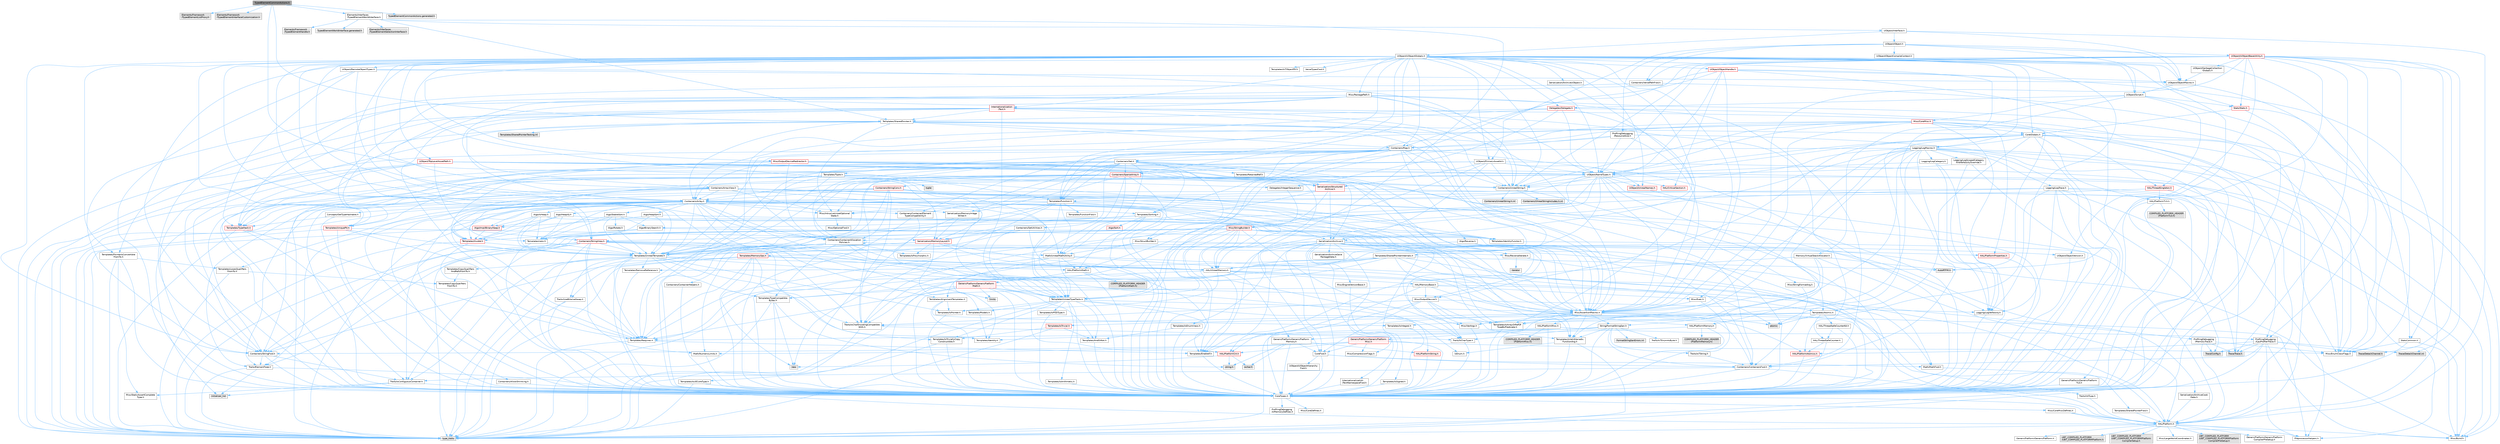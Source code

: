 digraph "TypedElementCommonActions.h"
{
 // INTERACTIVE_SVG=YES
 // LATEX_PDF_SIZE
  bgcolor="transparent";
  edge [fontname=Helvetica,fontsize=10,labelfontname=Helvetica,labelfontsize=10];
  node [fontname=Helvetica,fontsize=10,shape=box,height=0.2,width=0.4];
  Node1 [id="Node000001",label="TypedElementCommonActions.h",height=0.2,width=0.4,color="gray40", fillcolor="grey60", style="filled", fontcolor="black",tooltip=" "];
  Node1 -> Node2 [id="edge1_Node000001_Node000002",color="steelblue1",style="solid",tooltip=" "];
  Node2 [id="Node000002",label="Elements/Framework\l/TypedElementListProxy.h",height=0.2,width=0.4,color="grey60", fillcolor="#E0E0E0", style="filled",tooltip=" "];
  Node1 -> Node3 [id="edge2_Node000001_Node000003",color="steelblue1",style="solid",tooltip=" "];
  Node3 [id="Node000003",label="Elements/Framework\l/TypedElementInterfaceCustomization.h",height=0.2,width=0.4,color="grey60", fillcolor="#E0E0E0", style="filled",tooltip=" "];
  Node1 -> Node4 [id="edge3_Node000001_Node000004",color="steelblue1",style="solid",tooltip=" "];
  Node4 [id="Node000004",label="Elements/Interfaces\l/TypedElementWorldInterface.h",height=0.2,width=0.4,color="grey40", fillcolor="white", style="filled",URL="$de/def/TypedElementWorldInterface_8h.html",tooltip=" "];
  Node4 -> Node5 [id="edge4_Node000004_Node000005",color="steelblue1",style="solid",tooltip=" "];
  Node5 [id="Node000005",label="Elements/Framework\l/TypedElementHandle.h",height=0.2,width=0.4,color="grey60", fillcolor="#E0E0E0", style="filled",tooltip=" "];
  Node4 -> Node6 [id="edge5_Node000004_Node000006",color="steelblue1",style="solid",tooltip=" "];
  Node6 [id="Node000006",label="Elements/Interfaces\l/TypedElementSelectionInterface.h",height=0.2,width=0.4,color="grey60", fillcolor="#E0E0E0", style="filled",tooltip=" "];
  Node4 -> Node7 [id="edge6_Node000004_Node000007",color="steelblue1",style="solid",tooltip=" "];
  Node7 [id="Node000007",label="CoreFwd.h",height=0.2,width=0.4,color="grey40", fillcolor="white", style="filled",URL="$d1/d1e/CoreFwd_8h.html",tooltip=" "];
  Node7 -> Node8 [id="edge7_Node000007_Node000008",color="steelblue1",style="solid",tooltip=" "];
  Node8 [id="Node000008",label="CoreTypes.h",height=0.2,width=0.4,color="grey40", fillcolor="white", style="filled",URL="$dc/dec/CoreTypes_8h.html",tooltip=" "];
  Node8 -> Node9 [id="edge8_Node000008_Node000009",color="steelblue1",style="solid",tooltip=" "];
  Node9 [id="Node000009",label="HAL/Platform.h",height=0.2,width=0.4,color="grey40", fillcolor="white", style="filled",URL="$d9/dd0/Platform_8h.html",tooltip=" "];
  Node9 -> Node10 [id="edge9_Node000009_Node000010",color="steelblue1",style="solid",tooltip=" "];
  Node10 [id="Node000010",label="Misc/Build.h",height=0.2,width=0.4,color="grey40", fillcolor="white", style="filled",URL="$d3/dbb/Build_8h.html",tooltip=" "];
  Node9 -> Node11 [id="edge10_Node000009_Node000011",color="steelblue1",style="solid",tooltip=" "];
  Node11 [id="Node000011",label="Misc/LargeWorldCoordinates.h",height=0.2,width=0.4,color="grey40", fillcolor="white", style="filled",URL="$d2/dcb/LargeWorldCoordinates_8h.html",tooltip=" "];
  Node9 -> Node12 [id="edge11_Node000009_Node000012",color="steelblue1",style="solid",tooltip=" "];
  Node12 [id="Node000012",label="type_traits",height=0.2,width=0.4,color="grey60", fillcolor="#E0E0E0", style="filled",tooltip=" "];
  Node9 -> Node13 [id="edge12_Node000009_Node000013",color="steelblue1",style="solid",tooltip=" "];
  Node13 [id="Node000013",label="PreprocessorHelpers.h",height=0.2,width=0.4,color="grey40", fillcolor="white", style="filled",URL="$db/ddb/PreprocessorHelpers_8h.html",tooltip=" "];
  Node9 -> Node14 [id="edge13_Node000009_Node000014",color="steelblue1",style="solid",tooltip=" "];
  Node14 [id="Node000014",label="UBT_COMPILED_PLATFORM\l/UBT_COMPILED_PLATFORMPlatform\lCompilerPreSetup.h",height=0.2,width=0.4,color="grey60", fillcolor="#E0E0E0", style="filled",tooltip=" "];
  Node9 -> Node15 [id="edge14_Node000009_Node000015",color="steelblue1",style="solid",tooltip=" "];
  Node15 [id="Node000015",label="GenericPlatform/GenericPlatform\lCompilerPreSetup.h",height=0.2,width=0.4,color="grey40", fillcolor="white", style="filled",URL="$d9/dc8/GenericPlatformCompilerPreSetup_8h.html",tooltip=" "];
  Node9 -> Node16 [id="edge15_Node000009_Node000016",color="steelblue1",style="solid",tooltip=" "];
  Node16 [id="Node000016",label="GenericPlatform/GenericPlatform.h",height=0.2,width=0.4,color="grey40", fillcolor="white", style="filled",URL="$d6/d84/GenericPlatform_8h.html",tooltip=" "];
  Node9 -> Node17 [id="edge16_Node000009_Node000017",color="steelblue1",style="solid",tooltip=" "];
  Node17 [id="Node000017",label="UBT_COMPILED_PLATFORM\l/UBT_COMPILED_PLATFORMPlatform.h",height=0.2,width=0.4,color="grey60", fillcolor="#E0E0E0", style="filled",tooltip=" "];
  Node9 -> Node18 [id="edge17_Node000009_Node000018",color="steelblue1",style="solid",tooltip=" "];
  Node18 [id="Node000018",label="UBT_COMPILED_PLATFORM\l/UBT_COMPILED_PLATFORMPlatform\lCompilerSetup.h",height=0.2,width=0.4,color="grey60", fillcolor="#E0E0E0", style="filled",tooltip=" "];
  Node8 -> Node19 [id="edge18_Node000008_Node000019",color="steelblue1",style="solid",tooltip=" "];
  Node19 [id="Node000019",label="ProfilingDebugging\l/UMemoryDefines.h",height=0.2,width=0.4,color="grey40", fillcolor="white", style="filled",URL="$d2/da2/UMemoryDefines_8h.html",tooltip=" "];
  Node8 -> Node20 [id="edge19_Node000008_Node000020",color="steelblue1",style="solid",tooltip=" "];
  Node20 [id="Node000020",label="Misc/CoreMiscDefines.h",height=0.2,width=0.4,color="grey40", fillcolor="white", style="filled",URL="$da/d38/CoreMiscDefines_8h.html",tooltip=" "];
  Node20 -> Node9 [id="edge20_Node000020_Node000009",color="steelblue1",style="solid",tooltip=" "];
  Node20 -> Node13 [id="edge21_Node000020_Node000013",color="steelblue1",style="solid",tooltip=" "];
  Node8 -> Node21 [id="edge22_Node000008_Node000021",color="steelblue1",style="solid",tooltip=" "];
  Node21 [id="Node000021",label="Misc/CoreDefines.h",height=0.2,width=0.4,color="grey40", fillcolor="white", style="filled",URL="$d3/dd2/CoreDefines_8h.html",tooltip=" "];
  Node7 -> Node22 [id="edge23_Node000007_Node000022",color="steelblue1",style="solid",tooltip=" "];
  Node22 [id="Node000022",label="Containers/ContainersFwd.h",height=0.2,width=0.4,color="grey40", fillcolor="white", style="filled",URL="$d4/d0a/ContainersFwd_8h.html",tooltip=" "];
  Node22 -> Node9 [id="edge24_Node000022_Node000009",color="steelblue1",style="solid",tooltip=" "];
  Node22 -> Node8 [id="edge25_Node000022_Node000008",color="steelblue1",style="solid",tooltip=" "];
  Node22 -> Node23 [id="edge26_Node000022_Node000023",color="steelblue1",style="solid",tooltip=" "];
  Node23 [id="Node000023",label="Traits/IsContiguousContainer.h",height=0.2,width=0.4,color="grey40", fillcolor="white", style="filled",URL="$d5/d3c/IsContiguousContainer_8h.html",tooltip=" "];
  Node23 -> Node8 [id="edge27_Node000023_Node000008",color="steelblue1",style="solid",tooltip=" "];
  Node23 -> Node24 [id="edge28_Node000023_Node000024",color="steelblue1",style="solid",tooltip=" "];
  Node24 [id="Node000024",label="Misc/StaticAssertComplete\lType.h",height=0.2,width=0.4,color="grey40", fillcolor="white", style="filled",URL="$d5/d4e/StaticAssertCompleteType_8h.html",tooltip=" "];
  Node23 -> Node25 [id="edge29_Node000023_Node000025",color="steelblue1",style="solid",tooltip=" "];
  Node25 [id="Node000025",label="initializer_list",height=0.2,width=0.4,color="grey60", fillcolor="#E0E0E0", style="filled",tooltip=" "];
  Node7 -> Node26 [id="edge30_Node000007_Node000026",color="steelblue1",style="solid",tooltip=" "];
  Node26 [id="Node000026",label="Math/MathFwd.h",height=0.2,width=0.4,color="grey40", fillcolor="white", style="filled",URL="$d2/d10/MathFwd_8h.html",tooltip=" "];
  Node26 -> Node9 [id="edge31_Node000026_Node000009",color="steelblue1",style="solid",tooltip=" "];
  Node7 -> Node27 [id="edge32_Node000007_Node000027",color="steelblue1",style="solid",tooltip=" "];
  Node27 [id="Node000027",label="UObject/UObjectHierarchy\lFwd.h",height=0.2,width=0.4,color="grey40", fillcolor="white", style="filled",URL="$d3/d13/UObjectHierarchyFwd_8h.html",tooltip=" "];
  Node4 -> Node28 [id="edge33_Node000004_Node000028",color="steelblue1",style="solid",tooltip=" "];
  Node28 [id="Node000028",label="UObject/Interface.h",height=0.2,width=0.4,color="grey40", fillcolor="white", style="filled",URL="$d7/d91/Interface_8h.html",tooltip=" "];
  Node28 -> Node9 [id="edge34_Node000028_Node000009",color="steelblue1",style="solid",tooltip=" "];
  Node28 -> Node29 [id="edge35_Node000028_Node000029",color="steelblue1",style="solid",tooltip=" "];
  Node29 [id="Node000029",label="UObject/Object.h",height=0.2,width=0.4,color="grey40", fillcolor="white", style="filled",URL="$db/dbf/Object_8h.html",tooltip=" "];
  Node29 -> Node30 [id="edge36_Node000029_Node000030",color="steelblue1",style="solid",tooltip=" "];
  Node30 [id="Node000030",label="UObject/Script.h",height=0.2,width=0.4,color="grey40", fillcolor="white", style="filled",URL="$de/dc6/Script_8h.html",tooltip=" "];
  Node30 -> Node31 [id="edge37_Node000030_Node000031",color="steelblue1",style="solid",tooltip=" "];
  Node31 [id="Node000031",label="Delegates/Delegate.h",height=0.2,width=0.4,color="red", fillcolor="#FFF0F0", style="filled",URL="$d4/d80/Delegate_8h.html",tooltip=" "];
  Node31 -> Node8 [id="edge38_Node000031_Node000008",color="steelblue1",style="solid",tooltip=" "];
  Node31 -> Node32 [id="edge39_Node000031_Node000032",color="steelblue1",style="solid",tooltip=" "];
  Node32 [id="Node000032",label="Misc/AssertionMacros.h",height=0.2,width=0.4,color="grey40", fillcolor="white", style="filled",URL="$d0/dfa/AssertionMacros_8h.html",tooltip=" "];
  Node32 -> Node8 [id="edge40_Node000032_Node000008",color="steelblue1",style="solid",tooltip=" "];
  Node32 -> Node9 [id="edge41_Node000032_Node000009",color="steelblue1",style="solid",tooltip=" "];
  Node32 -> Node33 [id="edge42_Node000032_Node000033",color="steelblue1",style="solid",tooltip=" "];
  Node33 [id="Node000033",label="HAL/PlatformMisc.h",height=0.2,width=0.4,color="grey40", fillcolor="white", style="filled",URL="$d0/df5/PlatformMisc_8h.html",tooltip=" "];
  Node33 -> Node8 [id="edge43_Node000033_Node000008",color="steelblue1",style="solid",tooltip=" "];
  Node33 -> Node34 [id="edge44_Node000033_Node000034",color="steelblue1",style="solid",tooltip=" "];
  Node34 [id="Node000034",label="GenericPlatform/GenericPlatform\lMisc.h",height=0.2,width=0.4,color="red", fillcolor="#FFF0F0", style="filled",URL="$db/d9a/GenericPlatformMisc_8h.html",tooltip=" "];
  Node34 -> Node35 [id="edge45_Node000034_Node000035",color="steelblue1",style="solid",tooltip=" "];
  Node35 [id="Node000035",label="Containers/StringFwd.h",height=0.2,width=0.4,color="grey40", fillcolor="white", style="filled",URL="$df/d37/StringFwd_8h.html",tooltip=" "];
  Node35 -> Node8 [id="edge46_Node000035_Node000008",color="steelblue1",style="solid",tooltip=" "];
  Node35 -> Node36 [id="edge47_Node000035_Node000036",color="steelblue1",style="solid",tooltip=" "];
  Node36 [id="Node000036",label="Traits/ElementType.h",height=0.2,width=0.4,color="grey40", fillcolor="white", style="filled",URL="$d5/d4f/ElementType_8h.html",tooltip=" "];
  Node36 -> Node9 [id="edge48_Node000036_Node000009",color="steelblue1",style="solid",tooltip=" "];
  Node36 -> Node25 [id="edge49_Node000036_Node000025",color="steelblue1",style="solid",tooltip=" "];
  Node36 -> Node12 [id="edge50_Node000036_Node000012",color="steelblue1",style="solid",tooltip=" "];
  Node35 -> Node23 [id="edge51_Node000035_Node000023",color="steelblue1",style="solid",tooltip=" "];
  Node34 -> Node7 [id="edge52_Node000034_Node000007",color="steelblue1",style="solid",tooltip=" "];
  Node34 -> Node8 [id="edge53_Node000034_Node000008",color="steelblue1",style="solid",tooltip=" "];
  Node34 -> Node38 [id="edge54_Node000034_Node000038",color="steelblue1",style="solid",tooltip=" "];
  Node38 [id="Node000038",label="HAL/PlatformCrt.h",height=0.2,width=0.4,color="red", fillcolor="#FFF0F0", style="filled",URL="$d8/d75/PlatformCrt_8h.html",tooltip=" "];
  Node38 -> Node39 [id="edge55_Node000038_Node000039",color="steelblue1",style="solid",tooltip=" "];
  Node39 [id="Node000039",label="new",height=0.2,width=0.4,color="grey60", fillcolor="#E0E0E0", style="filled",tooltip=" "];
  Node38 -> Node40 [id="edge56_Node000038_Node000040",color="steelblue1",style="solid",tooltip=" "];
  Node40 [id="Node000040",label="wchar.h",height=0.2,width=0.4,color="grey60", fillcolor="#E0E0E0", style="filled",tooltip=" "];
  Node38 -> Node47 [id="edge57_Node000038_Node000047",color="steelblue1",style="solid",tooltip=" "];
  Node47 [id="Node000047",label="string.h",height=0.2,width=0.4,color="grey60", fillcolor="#E0E0E0", style="filled",tooltip=" "];
  Node34 -> Node48 [id="edge58_Node000034_Node000048",color="steelblue1",style="solid",tooltip=" "];
  Node48 [id="Node000048",label="Math/NumericLimits.h",height=0.2,width=0.4,color="grey40", fillcolor="white", style="filled",URL="$df/d1b/NumericLimits_8h.html",tooltip=" "];
  Node48 -> Node8 [id="edge59_Node000048_Node000008",color="steelblue1",style="solid",tooltip=" "];
  Node34 -> Node49 [id="edge60_Node000034_Node000049",color="steelblue1",style="solid",tooltip=" "];
  Node49 [id="Node000049",label="Misc/CompressionFlags.h",height=0.2,width=0.4,color="grey40", fillcolor="white", style="filled",URL="$d9/d76/CompressionFlags_8h.html",tooltip=" "];
  Node34 -> Node50 [id="edge61_Node000034_Node000050",color="steelblue1",style="solid",tooltip=" "];
  Node50 [id="Node000050",label="Misc/EnumClassFlags.h",height=0.2,width=0.4,color="grey40", fillcolor="white", style="filled",URL="$d8/de7/EnumClassFlags_8h.html",tooltip=" "];
  Node33 -> Node53 [id="edge62_Node000033_Node000053",color="steelblue1",style="solid",tooltip=" "];
  Node53 [id="Node000053",label="COMPILED_PLATFORM_HEADER\l(PlatformMisc.h)",height=0.2,width=0.4,color="grey60", fillcolor="#E0E0E0", style="filled",tooltip=" "];
  Node33 -> Node54 [id="edge63_Node000033_Node000054",color="steelblue1",style="solid",tooltip=" "];
  Node54 [id="Node000054",label="ProfilingDebugging\l/CpuProfilerTrace.h",height=0.2,width=0.4,color="grey40", fillcolor="white", style="filled",URL="$da/dcb/CpuProfilerTrace_8h.html",tooltip=" "];
  Node54 -> Node8 [id="edge64_Node000054_Node000008",color="steelblue1",style="solid",tooltip=" "];
  Node54 -> Node22 [id="edge65_Node000054_Node000022",color="steelblue1",style="solid",tooltip=" "];
  Node54 -> Node55 [id="edge66_Node000054_Node000055",color="steelblue1",style="solid",tooltip=" "];
  Node55 [id="Node000055",label="HAL/PlatformAtomics.h",height=0.2,width=0.4,color="red", fillcolor="#FFF0F0", style="filled",URL="$d3/d36/PlatformAtomics_8h.html",tooltip=" "];
  Node55 -> Node8 [id="edge67_Node000055_Node000008",color="steelblue1",style="solid",tooltip=" "];
  Node54 -> Node13 [id="edge68_Node000054_Node000013",color="steelblue1",style="solid",tooltip=" "];
  Node54 -> Node10 [id="edge69_Node000054_Node000010",color="steelblue1",style="solid",tooltip=" "];
  Node54 -> Node58 [id="edge70_Node000054_Node000058",color="steelblue1",style="solid",tooltip=" "];
  Node58 [id="Node000058",label="Trace/Config.h",height=0.2,width=0.4,color="grey60", fillcolor="#E0E0E0", style="filled",tooltip=" "];
  Node54 -> Node59 [id="edge71_Node000054_Node000059",color="steelblue1",style="solid",tooltip=" "];
  Node59 [id="Node000059",label="Trace/Detail/Channel.h",height=0.2,width=0.4,color="grey60", fillcolor="#E0E0E0", style="filled",tooltip=" "];
  Node54 -> Node60 [id="edge72_Node000054_Node000060",color="steelblue1",style="solid",tooltip=" "];
  Node60 [id="Node000060",label="Trace/Detail/Channel.inl",height=0.2,width=0.4,color="grey60", fillcolor="#E0E0E0", style="filled",tooltip=" "];
  Node54 -> Node61 [id="edge73_Node000054_Node000061",color="steelblue1",style="solid",tooltip=" "];
  Node61 [id="Node000061",label="Trace/Trace.h",height=0.2,width=0.4,color="grey60", fillcolor="#E0E0E0", style="filled",tooltip=" "];
  Node32 -> Node13 [id="edge74_Node000032_Node000013",color="steelblue1",style="solid",tooltip=" "];
  Node32 -> Node62 [id="edge75_Node000032_Node000062",color="steelblue1",style="solid",tooltip=" "];
  Node62 [id="Node000062",label="Templates/EnableIf.h",height=0.2,width=0.4,color="grey40", fillcolor="white", style="filled",URL="$d7/d60/EnableIf_8h.html",tooltip=" "];
  Node62 -> Node8 [id="edge76_Node000062_Node000008",color="steelblue1",style="solid",tooltip=" "];
  Node32 -> Node63 [id="edge77_Node000032_Node000063",color="steelblue1",style="solid",tooltip=" "];
  Node63 [id="Node000063",label="Templates/IsArrayOrRefOf\lTypeByPredicate.h",height=0.2,width=0.4,color="grey40", fillcolor="white", style="filled",URL="$d6/da1/IsArrayOrRefOfTypeByPredicate_8h.html",tooltip=" "];
  Node63 -> Node8 [id="edge78_Node000063_Node000008",color="steelblue1",style="solid",tooltip=" "];
  Node32 -> Node64 [id="edge79_Node000032_Node000064",color="steelblue1",style="solid",tooltip=" "];
  Node64 [id="Node000064",label="Templates/IsValidVariadic\lFunctionArg.h",height=0.2,width=0.4,color="grey40", fillcolor="white", style="filled",URL="$d0/dc8/IsValidVariadicFunctionArg_8h.html",tooltip=" "];
  Node64 -> Node8 [id="edge80_Node000064_Node000008",color="steelblue1",style="solid",tooltip=" "];
  Node64 -> Node65 [id="edge81_Node000064_Node000065",color="steelblue1",style="solid",tooltip=" "];
  Node65 [id="Node000065",label="IsEnum.h",height=0.2,width=0.4,color="grey40", fillcolor="white", style="filled",URL="$d4/de5/IsEnum_8h.html",tooltip=" "];
  Node64 -> Node12 [id="edge82_Node000064_Node000012",color="steelblue1",style="solid",tooltip=" "];
  Node32 -> Node66 [id="edge83_Node000032_Node000066",color="steelblue1",style="solid",tooltip=" "];
  Node66 [id="Node000066",label="Traits/IsCharEncodingCompatible\lWith.h",height=0.2,width=0.4,color="grey40", fillcolor="white", style="filled",URL="$df/dd1/IsCharEncodingCompatibleWith_8h.html",tooltip=" "];
  Node66 -> Node12 [id="edge84_Node000066_Node000012",color="steelblue1",style="solid",tooltip=" "];
  Node66 -> Node67 [id="edge85_Node000066_Node000067",color="steelblue1",style="solid",tooltip=" "];
  Node67 [id="Node000067",label="Traits/IsCharType.h",height=0.2,width=0.4,color="grey40", fillcolor="white", style="filled",URL="$db/d51/IsCharType_8h.html",tooltip=" "];
  Node67 -> Node8 [id="edge86_Node000067_Node000008",color="steelblue1",style="solid",tooltip=" "];
  Node32 -> Node68 [id="edge87_Node000032_Node000068",color="steelblue1",style="solid",tooltip=" "];
  Node68 [id="Node000068",label="Misc/VarArgs.h",height=0.2,width=0.4,color="grey40", fillcolor="white", style="filled",URL="$d5/d6f/VarArgs_8h.html",tooltip=" "];
  Node68 -> Node8 [id="edge88_Node000068_Node000008",color="steelblue1",style="solid",tooltip=" "];
  Node32 -> Node69 [id="edge89_Node000032_Node000069",color="steelblue1",style="solid",tooltip=" "];
  Node69 [id="Node000069",label="String/FormatStringSan.h",height=0.2,width=0.4,color="grey40", fillcolor="white", style="filled",URL="$d3/d8b/FormatStringSan_8h.html",tooltip=" "];
  Node69 -> Node12 [id="edge90_Node000069_Node000012",color="steelblue1",style="solid",tooltip=" "];
  Node69 -> Node8 [id="edge91_Node000069_Node000008",color="steelblue1",style="solid",tooltip=" "];
  Node69 -> Node70 [id="edge92_Node000069_Node000070",color="steelblue1",style="solid",tooltip=" "];
  Node70 [id="Node000070",label="Templates/Requires.h",height=0.2,width=0.4,color="grey40", fillcolor="white", style="filled",URL="$dc/d96/Requires_8h.html",tooltip=" "];
  Node70 -> Node62 [id="edge93_Node000070_Node000062",color="steelblue1",style="solid",tooltip=" "];
  Node70 -> Node12 [id="edge94_Node000070_Node000012",color="steelblue1",style="solid",tooltip=" "];
  Node69 -> Node71 [id="edge95_Node000069_Node000071",color="steelblue1",style="solid",tooltip=" "];
  Node71 [id="Node000071",label="Templates/Identity.h",height=0.2,width=0.4,color="grey40", fillcolor="white", style="filled",URL="$d0/dd5/Identity_8h.html",tooltip=" "];
  Node69 -> Node64 [id="edge96_Node000069_Node000064",color="steelblue1",style="solid",tooltip=" "];
  Node69 -> Node67 [id="edge97_Node000069_Node000067",color="steelblue1",style="solid",tooltip=" "];
  Node69 -> Node72 [id="edge98_Node000069_Node000072",color="steelblue1",style="solid",tooltip=" "];
  Node72 [id="Node000072",label="Traits/IsTEnumAsByte.h",height=0.2,width=0.4,color="grey40", fillcolor="white", style="filled",URL="$d1/de6/IsTEnumAsByte_8h.html",tooltip=" "];
  Node69 -> Node73 [id="edge99_Node000069_Node000073",color="steelblue1",style="solid",tooltip=" "];
  Node73 [id="Node000073",label="Traits/IsTString.h",height=0.2,width=0.4,color="grey40", fillcolor="white", style="filled",URL="$d0/df8/IsTString_8h.html",tooltip=" "];
  Node73 -> Node22 [id="edge100_Node000073_Node000022",color="steelblue1",style="solid",tooltip=" "];
  Node69 -> Node22 [id="edge101_Node000069_Node000022",color="steelblue1",style="solid",tooltip=" "];
  Node69 -> Node74 [id="edge102_Node000069_Node000074",color="steelblue1",style="solid",tooltip=" "];
  Node74 [id="Node000074",label="FormatStringSanErrors.inl",height=0.2,width=0.4,color="grey60", fillcolor="#E0E0E0", style="filled",tooltip=" "];
  Node32 -> Node75 [id="edge103_Node000032_Node000075",color="steelblue1",style="solid",tooltip=" "];
  Node75 [id="Node000075",label="atomic",height=0.2,width=0.4,color="grey60", fillcolor="#E0E0E0", style="filled",tooltip=" "];
  Node31 -> Node76 [id="edge104_Node000031_Node000076",color="steelblue1",style="solid",tooltip=" "];
  Node76 [id="Node000076",label="UObject/NameTypes.h",height=0.2,width=0.4,color="grey40", fillcolor="white", style="filled",URL="$d6/d35/NameTypes_8h.html",tooltip=" "];
  Node76 -> Node8 [id="edge105_Node000076_Node000008",color="steelblue1",style="solid",tooltip=" "];
  Node76 -> Node32 [id="edge106_Node000076_Node000032",color="steelblue1",style="solid",tooltip=" "];
  Node76 -> Node77 [id="edge107_Node000076_Node000077",color="steelblue1",style="solid",tooltip=" "];
  Node77 [id="Node000077",label="HAL/UnrealMemory.h",height=0.2,width=0.4,color="grey40", fillcolor="white", style="filled",URL="$d9/d96/UnrealMemory_8h.html",tooltip=" "];
  Node77 -> Node8 [id="edge108_Node000077_Node000008",color="steelblue1",style="solid",tooltip=" "];
  Node77 -> Node78 [id="edge109_Node000077_Node000078",color="steelblue1",style="solid",tooltip=" "];
  Node78 [id="Node000078",label="GenericPlatform/GenericPlatform\lMemory.h",height=0.2,width=0.4,color="grey40", fillcolor="white", style="filled",URL="$dd/d22/GenericPlatformMemory_8h.html",tooltip=" "];
  Node78 -> Node7 [id="edge110_Node000078_Node000007",color="steelblue1",style="solid",tooltip=" "];
  Node78 -> Node8 [id="edge111_Node000078_Node000008",color="steelblue1",style="solid",tooltip=" "];
  Node78 -> Node79 [id="edge112_Node000078_Node000079",color="steelblue1",style="solid",tooltip=" "];
  Node79 [id="Node000079",label="HAL/PlatformString.h",height=0.2,width=0.4,color="red", fillcolor="#FFF0F0", style="filled",URL="$db/db5/PlatformString_8h.html",tooltip=" "];
  Node79 -> Node8 [id="edge113_Node000079_Node000008",color="steelblue1",style="solid",tooltip=" "];
  Node78 -> Node47 [id="edge114_Node000078_Node000047",color="steelblue1",style="solid",tooltip=" "];
  Node78 -> Node40 [id="edge115_Node000078_Node000040",color="steelblue1",style="solid",tooltip=" "];
  Node77 -> Node81 [id="edge116_Node000077_Node000081",color="steelblue1",style="solid",tooltip=" "];
  Node81 [id="Node000081",label="HAL/MemoryBase.h",height=0.2,width=0.4,color="grey40", fillcolor="white", style="filled",URL="$d6/d9f/MemoryBase_8h.html",tooltip=" "];
  Node81 -> Node8 [id="edge117_Node000081_Node000008",color="steelblue1",style="solid",tooltip=" "];
  Node81 -> Node55 [id="edge118_Node000081_Node000055",color="steelblue1",style="solid",tooltip=" "];
  Node81 -> Node38 [id="edge119_Node000081_Node000038",color="steelblue1",style="solid",tooltip=" "];
  Node81 -> Node82 [id="edge120_Node000081_Node000082",color="steelblue1",style="solid",tooltip=" "];
  Node82 [id="Node000082",label="Misc/Exec.h",height=0.2,width=0.4,color="grey40", fillcolor="white", style="filled",URL="$de/ddb/Exec_8h.html",tooltip=" "];
  Node82 -> Node8 [id="edge121_Node000082_Node000008",color="steelblue1",style="solid",tooltip=" "];
  Node82 -> Node32 [id="edge122_Node000082_Node000032",color="steelblue1",style="solid",tooltip=" "];
  Node81 -> Node83 [id="edge123_Node000081_Node000083",color="steelblue1",style="solid",tooltip=" "];
  Node83 [id="Node000083",label="Misc/OutputDevice.h",height=0.2,width=0.4,color="grey40", fillcolor="white", style="filled",URL="$d7/d32/OutputDevice_8h.html",tooltip=" "];
  Node83 -> Node7 [id="edge124_Node000083_Node000007",color="steelblue1",style="solid",tooltip=" "];
  Node83 -> Node8 [id="edge125_Node000083_Node000008",color="steelblue1",style="solid",tooltip=" "];
  Node83 -> Node84 [id="edge126_Node000083_Node000084",color="steelblue1",style="solid",tooltip=" "];
  Node84 [id="Node000084",label="Logging/LogVerbosity.h",height=0.2,width=0.4,color="grey40", fillcolor="white", style="filled",URL="$d2/d8f/LogVerbosity_8h.html",tooltip=" "];
  Node84 -> Node8 [id="edge127_Node000084_Node000008",color="steelblue1",style="solid",tooltip=" "];
  Node83 -> Node68 [id="edge128_Node000083_Node000068",color="steelblue1",style="solid",tooltip=" "];
  Node83 -> Node63 [id="edge129_Node000083_Node000063",color="steelblue1",style="solid",tooltip=" "];
  Node83 -> Node64 [id="edge130_Node000083_Node000064",color="steelblue1",style="solid",tooltip=" "];
  Node83 -> Node66 [id="edge131_Node000083_Node000066",color="steelblue1",style="solid",tooltip=" "];
  Node81 -> Node85 [id="edge132_Node000081_Node000085",color="steelblue1",style="solid",tooltip=" "];
  Node85 [id="Node000085",label="Templates/Atomic.h",height=0.2,width=0.4,color="grey40", fillcolor="white", style="filled",URL="$d3/d91/Atomic_8h.html",tooltip=" "];
  Node85 -> Node86 [id="edge133_Node000085_Node000086",color="steelblue1",style="solid",tooltip=" "];
  Node86 [id="Node000086",label="HAL/ThreadSafeCounter.h",height=0.2,width=0.4,color="grey40", fillcolor="white", style="filled",URL="$dc/dc9/ThreadSafeCounter_8h.html",tooltip=" "];
  Node86 -> Node8 [id="edge134_Node000086_Node000008",color="steelblue1",style="solid",tooltip=" "];
  Node86 -> Node55 [id="edge135_Node000086_Node000055",color="steelblue1",style="solid",tooltip=" "];
  Node85 -> Node87 [id="edge136_Node000085_Node000087",color="steelblue1",style="solid",tooltip=" "];
  Node87 [id="Node000087",label="HAL/ThreadSafeCounter64.h",height=0.2,width=0.4,color="grey40", fillcolor="white", style="filled",URL="$d0/d12/ThreadSafeCounter64_8h.html",tooltip=" "];
  Node87 -> Node8 [id="edge137_Node000087_Node000008",color="steelblue1",style="solid",tooltip=" "];
  Node87 -> Node86 [id="edge138_Node000087_Node000086",color="steelblue1",style="solid",tooltip=" "];
  Node85 -> Node88 [id="edge139_Node000085_Node000088",color="steelblue1",style="solid",tooltip=" "];
  Node88 [id="Node000088",label="Templates/IsIntegral.h",height=0.2,width=0.4,color="grey40", fillcolor="white", style="filled",URL="$da/d64/IsIntegral_8h.html",tooltip=" "];
  Node88 -> Node8 [id="edge140_Node000088_Node000008",color="steelblue1",style="solid",tooltip=" "];
  Node85 -> Node89 [id="edge141_Node000085_Node000089",color="steelblue1",style="solid",tooltip=" "];
  Node89 [id="Node000089",label="Templates/IsTrivial.h",height=0.2,width=0.4,color="red", fillcolor="#FFF0F0", style="filled",URL="$da/d4c/IsTrivial_8h.html",tooltip=" "];
  Node89 -> Node90 [id="edge142_Node000089_Node000090",color="steelblue1",style="solid",tooltip=" "];
  Node90 [id="Node000090",label="Templates/AndOrNot.h",height=0.2,width=0.4,color="grey40", fillcolor="white", style="filled",URL="$db/d0a/AndOrNot_8h.html",tooltip=" "];
  Node90 -> Node8 [id="edge143_Node000090_Node000008",color="steelblue1",style="solid",tooltip=" "];
  Node89 -> Node91 [id="edge144_Node000089_Node000091",color="steelblue1",style="solid",tooltip=" "];
  Node91 [id="Node000091",label="Templates/IsTriviallyCopy\lConstructible.h",height=0.2,width=0.4,color="grey40", fillcolor="white", style="filled",URL="$d3/d78/IsTriviallyCopyConstructible_8h.html",tooltip=" "];
  Node91 -> Node8 [id="edge145_Node000091_Node000008",color="steelblue1",style="solid",tooltip=" "];
  Node91 -> Node12 [id="edge146_Node000091_Node000012",color="steelblue1",style="solid",tooltip=" "];
  Node89 -> Node12 [id="edge147_Node000089_Node000012",color="steelblue1",style="solid",tooltip=" "];
  Node85 -> Node93 [id="edge148_Node000085_Node000093",color="steelblue1",style="solid",tooltip=" "];
  Node93 [id="Node000093",label="Traits/IntType.h",height=0.2,width=0.4,color="grey40", fillcolor="white", style="filled",URL="$d7/deb/IntType_8h.html",tooltip=" "];
  Node93 -> Node9 [id="edge149_Node000093_Node000009",color="steelblue1",style="solid",tooltip=" "];
  Node85 -> Node75 [id="edge150_Node000085_Node000075",color="steelblue1",style="solid",tooltip=" "];
  Node77 -> Node94 [id="edge151_Node000077_Node000094",color="steelblue1",style="solid",tooltip=" "];
  Node94 [id="Node000094",label="HAL/PlatformMemory.h",height=0.2,width=0.4,color="grey40", fillcolor="white", style="filled",URL="$de/d68/PlatformMemory_8h.html",tooltip=" "];
  Node94 -> Node8 [id="edge152_Node000094_Node000008",color="steelblue1",style="solid",tooltip=" "];
  Node94 -> Node78 [id="edge153_Node000094_Node000078",color="steelblue1",style="solid",tooltip=" "];
  Node94 -> Node95 [id="edge154_Node000094_Node000095",color="steelblue1",style="solid",tooltip=" "];
  Node95 [id="Node000095",label="COMPILED_PLATFORM_HEADER\l(PlatformMemory.h)",height=0.2,width=0.4,color="grey60", fillcolor="#E0E0E0", style="filled",tooltip=" "];
  Node77 -> Node96 [id="edge155_Node000077_Node000096",color="steelblue1",style="solid",tooltip=" "];
  Node96 [id="Node000096",label="ProfilingDebugging\l/MemoryTrace.h",height=0.2,width=0.4,color="grey40", fillcolor="white", style="filled",URL="$da/dd7/MemoryTrace_8h.html",tooltip=" "];
  Node96 -> Node9 [id="edge156_Node000096_Node000009",color="steelblue1",style="solid",tooltip=" "];
  Node96 -> Node50 [id="edge157_Node000096_Node000050",color="steelblue1",style="solid",tooltip=" "];
  Node96 -> Node58 [id="edge158_Node000096_Node000058",color="steelblue1",style="solid",tooltip=" "];
  Node96 -> Node61 [id="edge159_Node000096_Node000061",color="steelblue1",style="solid",tooltip=" "];
  Node77 -> Node97 [id="edge160_Node000077_Node000097",color="steelblue1",style="solid",tooltip=" "];
  Node97 [id="Node000097",label="Templates/IsPointer.h",height=0.2,width=0.4,color="grey40", fillcolor="white", style="filled",URL="$d7/d05/IsPointer_8h.html",tooltip=" "];
  Node97 -> Node8 [id="edge161_Node000097_Node000008",color="steelblue1",style="solid",tooltip=" "];
  Node76 -> Node98 [id="edge162_Node000076_Node000098",color="steelblue1",style="solid",tooltip=" "];
  Node98 [id="Node000098",label="Templates/UnrealTypeTraits.h",height=0.2,width=0.4,color="grey40", fillcolor="white", style="filled",URL="$d2/d2d/UnrealTypeTraits_8h.html",tooltip=" "];
  Node98 -> Node8 [id="edge163_Node000098_Node000008",color="steelblue1",style="solid",tooltip=" "];
  Node98 -> Node97 [id="edge164_Node000098_Node000097",color="steelblue1",style="solid",tooltip=" "];
  Node98 -> Node32 [id="edge165_Node000098_Node000032",color="steelblue1",style="solid",tooltip=" "];
  Node98 -> Node90 [id="edge166_Node000098_Node000090",color="steelblue1",style="solid",tooltip=" "];
  Node98 -> Node62 [id="edge167_Node000098_Node000062",color="steelblue1",style="solid",tooltip=" "];
  Node98 -> Node99 [id="edge168_Node000098_Node000099",color="steelblue1",style="solid",tooltip=" "];
  Node99 [id="Node000099",label="Templates/IsArithmetic.h",height=0.2,width=0.4,color="grey40", fillcolor="white", style="filled",URL="$d2/d5d/IsArithmetic_8h.html",tooltip=" "];
  Node99 -> Node8 [id="edge169_Node000099_Node000008",color="steelblue1",style="solid",tooltip=" "];
  Node98 -> Node65 [id="edge170_Node000098_Node000065",color="steelblue1",style="solid",tooltip=" "];
  Node98 -> Node100 [id="edge171_Node000098_Node000100",color="steelblue1",style="solid",tooltip=" "];
  Node100 [id="Node000100",label="Templates/Models.h",height=0.2,width=0.4,color="grey40", fillcolor="white", style="filled",URL="$d3/d0c/Models_8h.html",tooltip=" "];
  Node100 -> Node71 [id="edge172_Node000100_Node000071",color="steelblue1",style="solid",tooltip=" "];
  Node98 -> Node101 [id="edge173_Node000098_Node000101",color="steelblue1",style="solid",tooltip=" "];
  Node101 [id="Node000101",label="Templates/IsPODType.h",height=0.2,width=0.4,color="grey40", fillcolor="white", style="filled",URL="$d7/db1/IsPODType_8h.html",tooltip=" "];
  Node101 -> Node8 [id="edge174_Node000101_Node000008",color="steelblue1",style="solid",tooltip=" "];
  Node98 -> Node102 [id="edge175_Node000098_Node000102",color="steelblue1",style="solid",tooltip=" "];
  Node102 [id="Node000102",label="Templates/IsUECoreType.h",height=0.2,width=0.4,color="grey40", fillcolor="white", style="filled",URL="$d1/db8/IsUECoreType_8h.html",tooltip=" "];
  Node102 -> Node8 [id="edge176_Node000102_Node000008",color="steelblue1",style="solid",tooltip=" "];
  Node102 -> Node12 [id="edge177_Node000102_Node000012",color="steelblue1",style="solid",tooltip=" "];
  Node98 -> Node91 [id="edge178_Node000098_Node000091",color="steelblue1",style="solid",tooltip=" "];
  Node76 -> Node103 [id="edge179_Node000076_Node000103",color="steelblue1",style="solid",tooltip=" "];
  Node103 [id="Node000103",label="Templates/UnrealTemplate.h",height=0.2,width=0.4,color="grey40", fillcolor="white", style="filled",URL="$d4/d24/UnrealTemplate_8h.html",tooltip=" "];
  Node103 -> Node8 [id="edge180_Node000103_Node000008",color="steelblue1",style="solid",tooltip=" "];
  Node103 -> Node97 [id="edge181_Node000103_Node000097",color="steelblue1",style="solid",tooltip=" "];
  Node103 -> Node77 [id="edge182_Node000103_Node000077",color="steelblue1",style="solid",tooltip=" "];
  Node103 -> Node104 [id="edge183_Node000103_Node000104",color="steelblue1",style="solid",tooltip=" "];
  Node104 [id="Node000104",label="Templates/CopyQualifiers\lAndRefsFromTo.h",height=0.2,width=0.4,color="grey40", fillcolor="white", style="filled",URL="$d3/db3/CopyQualifiersAndRefsFromTo_8h.html",tooltip=" "];
  Node104 -> Node105 [id="edge184_Node000104_Node000105",color="steelblue1",style="solid",tooltip=" "];
  Node105 [id="Node000105",label="Templates/CopyQualifiers\lFromTo.h",height=0.2,width=0.4,color="grey40", fillcolor="white", style="filled",URL="$d5/db4/CopyQualifiersFromTo_8h.html",tooltip=" "];
  Node103 -> Node98 [id="edge185_Node000103_Node000098",color="steelblue1",style="solid",tooltip=" "];
  Node103 -> Node106 [id="edge186_Node000103_Node000106",color="steelblue1",style="solid",tooltip=" "];
  Node106 [id="Node000106",label="Templates/RemoveReference.h",height=0.2,width=0.4,color="grey40", fillcolor="white", style="filled",URL="$da/dbe/RemoveReference_8h.html",tooltip=" "];
  Node106 -> Node8 [id="edge187_Node000106_Node000008",color="steelblue1",style="solid",tooltip=" "];
  Node103 -> Node70 [id="edge188_Node000103_Node000070",color="steelblue1",style="solid",tooltip=" "];
  Node103 -> Node107 [id="edge189_Node000103_Node000107",color="steelblue1",style="solid",tooltip=" "];
  Node107 [id="Node000107",label="Templates/TypeCompatible\lBytes.h",height=0.2,width=0.4,color="grey40", fillcolor="white", style="filled",URL="$df/d0a/TypeCompatibleBytes_8h.html",tooltip=" "];
  Node107 -> Node8 [id="edge190_Node000107_Node000008",color="steelblue1",style="solid",tooltip=" "];
  Node107 -> Node47 [id="edge191_Node000107_Node000047",color="steelblue1",style="solid",tooltip=" "];
  Node107 -> Node39 [id="edge192_Node000107_Node000039",color="steelblue1",style="solid",tooltip=" "];
  Node107 -> Node12 [id="edge193_Node000107_Node000012",color="steelblue1",style="solid",tooltip=" "];
  Node103 -> Node71 [id="edge194_Node000103_Node000071",color="steelblue1",style="solid",tooltip=" "];
  Node103 -> Node23 [id="edge195_Node000103_Node000023",color="steelblue1",style="solid",tooltip=" "];
  Node103 -> Node108 [id="edge196_Node000103_Node000108",color="steelblue1",style="solid",tooltip=" "];
  Node108 [id="Node000108",label="Traits/UseBitwiseSwap.h",height=0.2,width=0.4,color="grey40", fillcolor="white", style="filled",URL="$db/df3/UseBitwiseSwap_8h.html",tooltip=" "];
  Node108 -> Node8 [id="edge197_Node000108_Node000008",color="steelblue1",style="solid",tooltip=" "];
  Node108 -> Node12 [id="edge198_Node000108_Node000012",color="steelblue1",style="solid",tooltip=" "];
  Node103 -> Node12 [id="edge199_Node000103_Node000012",color="steelblue1",style="solid",tooltip=" "];
  Node76 -> Node109 [id="edge200_Node000076_Node000109",color="steelblue1",style="solid",tooltip=" "];
  Node109 [id="Node000109",label="Containers/UnrealString.h",height=0.2,width=0.4,color="grey40", fillcolor="white", style="filled",URL="$d5/dba/UnrealString_8h.html",tooltip=" "];
  Node109 -> Node110 [id="edge201_Node000109_Node000110",color="steelblue1",style="solid",tooltip=" "];
  Node110 [id="Node000110",label="Containers/UnrealStringIncludes.h.inl",height=0.2,width=0.4,color="grey60", fillcolor="#E0E0E0", style="filled",tooltip=" "];
  Node109 -> Node111 [id="edge202_Node000109_Node000111",color="steelblue1",style="solid",tooltip=" "];
  Node111 [id="Node000111",label="Containers/UnrealString.h.inl",height=0.2,width=0.4,color="grey60", fillcolor="#E0E0E0", style="filled",tooltip=" "];
  Node109 -> Node112 [id="edge203_Node000109_Node000112",color="steelblue1",style="solid",tooltip=" "];
  Node112 [id="Node000112",label="Misc/StringFormatArg.h",height=0.2,width=0.4,color="grey40", fillcolor="white", style="filled",URL="$d2/d16/StringFormatArg_8h.html",tooltip=" "];
  Node112 -> Node22 [id="edge204_Node000112_Node000022",color="steelblue1",style="solid",tooltip=" "];
  Node76 -> Node113 [id="edge205_Node000076_Node000113",color="steelblue1",style="solid",tooltip=" "];
  Node113 [id="Node000113",label="HAL/CriticalSection.h",height=0.2,width=0.4,color="red", fillcolor="#FFF0F0", style="filled",URL="$d6/d90/CriticalSection_8h.html",tooltip=" "];
  Node76 -> Node116 [id="edge206_Node000076_Node000116",color="steelblue1",style="solid",tooltip=" "];
  Node116 [id="Node000116",label="Containers/StringConv.h",height=0.2,width=0.4,color="red", fillcolor="#FFF0F0", style="filled",URL="$d3/ddf/StringConv_8h.html",tooltip=" "];
  Node116 -> Node8 [id="edge207_Node000116_Node000008",color="steelblue1",style="solid",tooltip=" "];
  Node116 -> Node32 [id="edge208_Node000116_Node000032",color="steelblue1",style="solid",tooltip=" "];
  Node116 -> Node117 [id="edge209_Node000116_Node000117",color="steelblue1",style="solid",tooltip=" "];
  Node117 [id="Node000117",label="Containers/ContainerAllocation\lPolicies.h",height=0.2,width=0.4,color="grey40", fillcolor="white", style="filled",URL="$d7/dff/ContainerAllocationPolicies_8h.html",tooltip=" "];
  Node117 -> Node8 [id="edge210_Node000117_Node000008",color="steelblue1",style="solid",tooltip=" "];
  Node117 -> Node118 [id="edge211_Node000117_Node000118",color="steelblue1",style="solid",tooltip=" "];
  Node118 [id="Node000118",label="Containers/ContainerHelpers.h",height=0.2,width=0.4,color="grey40", fillcolor="white", style="filled",URL="$d7/d33/ContainerHelpers_8h.html",tooltip=" "];
  Node118 -> Node8 [id="edge212_Node000118_Node000008",color="steelblue1",style="solid",tooltip=" "];
  Node117 -> Node117 [id="edge213_Node000117_Node000117",color="steelblue1",style="solid",tooltip=" "];
  Node117 -> Node119 [id="edge214_Node000117_Node000119",color="steelblue1",style="solid",tooltip=" "];
  Node119 [id="Node000119",label="HAL/PlatformMath.h",height=0.2,width=0.4,color="grey40", fillcolor="white", style="filled",URL="$dc/d53/PlatformMath_8h.html",tooltip=" "];
  Node119 -> Node8 [id="edge215_Node000119_Node000008",color="steelblue1",style="solid",tooltip=" "];
  Node119 -> Node120 [id="edge216_Node000119_Node000120",color="steelblue1",style="solid",tooltip=" "];
  Node120 [id="Node000120",label="GenericPlatform/GenericPlatform\lMath.h",height=0.2,width=0.4,color="red", fillcolor="#FFF0F0", style="filled",URL="$d5/d79/GenericPlatformMath_8h.html",tooltip=" "];
  Node120 -> Node8 [id="edge217_Node000120_Node000008",color="steelblue1",style="solid",tooltip=" "];
  Node120 -> Node22 [id="edge218_Node000120_Node000022",color="steelblue1",style="solid",tooltip=" "];
  Node120 -> Node38 [id="edge219_Node000120_Node000038",color="steelblue1",style="solid",tooltip=" "];
  Node120 -> Node90 [id="edge220_Node000120_Node000090",color="steelblue1",style="solid",tooltip=" "];
  Node120 -> Node98 [id="edge221_Node000120_Node000098",color="steelblue1",style="solid",tooltip=" "];
  Node120 -> Node70 [id="edge222_Node000120_Node000070",color="steelblue1",style="solid",tooltip=" "];
  Node120 -> Node107 [id="edge223_Node000120_Node000107",color="steelblue1",style="solid",tooltip=" "];
  Node120 -> Node125 [id="edge224_Node000120_Node000125",color="steelblue1",style="solid",tooltip=" "];
  Node125 [id="Node000125",label="limits",height=0.2,width=0.4,color="grey60", fillcolor="#E0E0E0", style="filled",tooltip=" "];
  Node120 -> Node12 [id="edge225_Node000120_Node000012",color="steelblue1",style="solid",tooltip=" "];
  Node119 -> Node126 [id="edge226_Node000119_Node000126",color="steelblue1",style="solid",tooltip=" "];
  Node126 [id="Node000126",label="COMPILED_PLATFORM_HEADER\l(PlatformMath.h)",height=0.2,width=0.4,color="grey60", fillcolor="#E0E0E0", style="filled",tooltip=" "];
  Node117 -> Node77 [id="edge227_Node000117_Node000077",color="steelblue1",style="solid",tooltip=" "];
  Node117 -> Node48 [id="edge228_Node000117_Node000048",color="steelblue1",style="solid",tooltip=" "];
  Node117 -> Node32 [id="edge229_Node000117_Node000032",color="steelblue1",style="solid",tooltip=" "];
  Node117 -> Node127 [id="edge230_Node000117_Node000127",color="steelblue1",style="solid",tooltip=" "];
  Node127 [id="Node000127",label="Templates/IsPolymorphic.h",height=0.2,width=0.4,color="grey40", fillcolor="white", style="filled",URL="$dc/d20/IsPolymorphic_8h.html",tooltip=" "];
  Node117 -> Node128 [id="edge231_Node000117_Node000128",color="steelblue1",style="solid",tooltip=" "];
  Node128 [id="Node000128",label="Templates/MemoryOps.h",height=0.2,width=0.4,color="red", fillcolor="#FFF0F0", style="filled",URL="$db/dea/MemoryOps_8h.html",tooltip=" "];
  Node128 -> Node8 [id="edge232_Node000128_Node000008",color="steelblue1",style="solid",tooltip=" "];
  Node128 -> Node77 [id="edge233_Node000128_Node000077",color="steelblue1",style="solid",tooltip=" "];
  Node128 -> Node91 [id="edge234_Node000128_Node000091",color="steelblue1",style="solid",tooltip=" "];
  Node128 -> Node70 [id="edge235_Node000128_Node000070",color="steelblue1",style="solid",tooltip=" "];
  Node128 -> Node98 [id="edge236_Node000128_Node000098",color="steelblue1",style="solid",tooltip=" "];
  Node128 -> Node108 [id="edge237_Node000128_Node000108",color="steelblue1",style="solid",tooltip=" "];
  Node128 -> Node39 [id="edge238_Node000128_Node000039",color="steelblue1",style="solid",tooltip=" "];
  Node128 -> Node12 [id="edge239_Node000128_Node000012",color="steelblue1",style="solid",tooltip=" "];
  Node117 -> Node107 [id="edge240_Node000117_Node000107",color="steelblue1",style="solid",tooltip=" "];
  Node117 -> Node12 [id="edge241_Node000117_Node000012",color="steelblue1",style="solid",tooltip=" "];
  Node116 -> Node129 [id="edge242_Node000116_Node000129",color="steelblue1",style="solid",tooltip=" "];
  Node129 [id="Node000129",label="Containers/Array.h",height=0.2,width=0.4,color="grey40", fillcolor="white", style="filled",URL="$df/dd0/Array_8h.html",tooltip=" "];
  Node129 -> Node8 [id="edge243_Node000129_Node000008",color="steelblue1",style="solid",tooltip=" "];
  Node129 -> Node32 [id="edge244_Node000129_Node000032",color="steelblue1",style="solid",tooltip=" "];
  Node129 -> Node130 [id="edge245_Node000129_Node000130",color="steelblue1",style="solid",tooltip=" "];
  Node130 [id="Node000130",label="Misc/IntrusiveUnsetOptional\lState.h",height=0.2,width=0.4,color="grey40", fillcolor="white", style="filled",URL="$d2/d0a/IntrusiveUnsetOptionalState_8h.html",tooltip=" "];
  Node130 -> Node131 [id="edge246_Node000130_Node000131",color="steelblue1",style="solid",tooltip=" "];
  Node131 [id="Node000131",label="Misc/OptionalFwd.h",height=0.2,width=0.4,color="grey40", fillcolor="white", style="filled",URL="$dc/d50/OptionalFwd_8h.html",tooltip=" "];
  Node129 -> Node132 [id="edge247_Node000129_Node000132",color="steelblue1",style="solid",tooltip=" "];
  Node132 [id="Node000132",label="Misc/ReverseIterate.h",height=0.2,width=0.4,color="grey40", fillcolor="white", style="filled",URL="$db/de3/ReverseIterate_8h.html",tooltip=" "];
  Node132 -> Node9 [id="edge248_Node000132_Node000009",color="steelblue1",style="solid",tooltip=" "];
  Node132 -> Node133 [id="edge249_Node000132_Node000133",color="steelblue1",style="solid",tooltip=" "];
  Node133 [id="Node000133",label="iterator",height=0.2,width=0.4,color="grey60", fillcolor="#E0E0E0", style="filled",tooltip=" "];
  Node129 -> Node77 [id="edge250_Node000129_Node000077",color="steelblue1",style="solid",tooltip=" "];
  Node129 -> Node98 [id="edge251_Node000129_Node000098",color="steelblue1",style="solid",tooltip=" "];
  Node129 -> Node103 [id="edge252_Node000129_Node000103",color="steelblue1",style="solid",tooltip=" "];
  Node129 -> Node134 [id="edge253_Node000129_Node000134",color="steelblue1",style="solid",tooltip=" "];
  Node134 [id="Node000134",label="Containers/AllowShrinking.h",height=0.2,width=0.4,color="grey40", fillcolor="white", style="filled",URL="$d7/d1a/AllowShrinking_8h.html",tooltip=" "];
  Node134 -> Node8 [id="edge254_Node000134_Node000008",color="steelblue1",style="solid",tooltip=" "];
  Node129 -> Node117 [id="edge255_Node000129_Node000117",color="steelblue1",style="solid",tooltip=" "];
  Node129 -> Node135 [id="edge256_Node000129_Node000135",color="steelblue1",style="solid",tooltip=" "];
  Node135 [id="Node000135",label="Containers/ContainerElement\lTypeCompatibility.h",height=0.2,width=0.4,color="grey40", fillcolor="white", style="filled",URL="$df/ddf/ContainerElementTypeCompatibility_8h.html",tooltip=" "];
  Node135 -> Node8 [id="edge257_Node000135_Node000008",color="steelblue1",style="solid",tooltip=" "];
  Node135 -> Node98 [id="edge258_Node000135_Node000098",color="steelblue1",style="solid",tooltip=" "];
  Node129 -> Node136 [id="edge259_Node000129_Node000136",color="steelblue1",style="solid",tooltip=" "];
  Node136 [id="Node000136",label="Serialization/Archive.h",height=0.2,width=0.4,color="grey40", fillcolor="white", style="filled",URL="$d7/d3b/Archive_8h.html",tooltip=" "];
  Node136 -> Node7 [id="edge260_Node000136_Node000007",color="steelblue1",style="solid",tooltip=" "];
  Node136 -> Node8 [id="edge261_Node000136_Node000008",color="steelblue1",style="solid",tooltip=" "];
  Node136 -> Node137 [id="edge262_Node000136_Node000137",color="steelblue1",style="solid",tooltip=" "];
  Node137 [id="Node000137",label="HAL/PlatformProperties.h",height=0.2,width=0.4,color="red", fillcolor="#FFF0F0", style="filled",URL="$d9/db0/PlatformProperties_8h.html",tooltip=" "];
  Node137 -> Node8 [id="edge263_Node000137_Node000008",color="steelblue1",style="solid",tooltip=" "];
  Node136 -> Node140 [id="edge264_Node000136_Node000140",color="steelblue1",style="solid",tooltip=" "];
  Node140 [id="Node000140",label="Internationalization\l/TextNamespaceFwd.h",height=0.2,width=0.4,color="grey40", fillcolor="white", style="filled",URL="$d8/d97/TextNamespaceFwd_8h.html",tooltip=" "];
  Node140 -> Node8 [id="edge265_Node000140_Node000008",color="steelblue1",style="solid",tooltip=" "];
  Node136 -> Node26 [id="edge266_Node000136_Node000026",color="steelblue1",style="solid",tooltip=" "];
  Node136 -> Node32 [id="edge267_Node000136_Node000032",color="steelblue1",style="solid",tooltip=" "];
  Node136 -> Node10 [id="edge268_Node000136_Node000010",color="steelblue1",style="solid",tooltip=" "];
  Node136 -> Node49 [id="edge269_Node000136_Node000049",color="steelblue1",style="solid",tooltip=" "];
  Node136 -> Node141 [id="edge270_Node000136_Node000141",color="steelblue1",style="solid",tooltip=" "];
  Node141 [id="Node000141",label="Misc/EngineVersionBase.h",height=0.2,width=0.4,color="grey40", fillcolor="white", style="filled",URL="$d5/d2b/EngineVersionBase_8h.html",tooltip=" "];
  Node141 -> Node8 [id="edge271_Node000141_Node000008",color="steelblue1",style="solid",tooltip=" "];
  Node136 -> Node68 [id="edge272_Node000136_Node000068",color="steelblue1",style="solid",tooltip=" "];
  Node136 -> Node142 [id="edge273_Node000136_Node000142",color="steelblue1",style="solid",tooltip=" "];
  Node142 [id="Node000142",label="Serialization/ArchiveCook\lData.h",height=0.2,width=0.4,color="grey40", fillcolor="white", style="filled",URL="$dc/db6/ArchiveCookData_8h.html",tooltip=" "];
  Node142 -> Node9 [id="edge274_Node000142_Node000009",color="steelblue1",style="solid",tooltip=" "];
  Node136 -> Node143 [id="edge275_Node000136_Node000143",color="steelblue1",style="solid",tooltip=" "];
  Node143 [id="Node000143",label="Serialization/ArchiveSave\lPackageData.h",height=0.2,width=0.4,color="grey40", fillcolor="white", style="filled",URL="$d1/d37/ArchiveSavePackageData_8h.html",tooltip=" "];
  Node136 -> Node62 [id="edge276_Node000136_Node000062",color="steelblue1",style="solid",tooltip=" "];
  Node136 -> Node63 [id="edge277_Node000136_Node000063",color="steelblue1",style="solid",tooltip=" "];
  Node136 -> Node144 [id="edge278_Node000136_Node000144",color="steelblue1",style="solid",tooltip=" "];
  Node144 [id="Node000144",label="Templates/IsEnumClass.h",height=0.2,width=0.4,color="grey40", fillcolor="white", style="filled",URL="$d7/d15/IsEnumClass_8h.html",tooltip=" "];
  Node144 -> Node8 [id="edge279_Node000144_Node000008",color="steelblue1",style="solid",tooltip=" "];
  Node144 -> Node90 [id="edge280_Node000144_Node000090",color="steelblue1",style="solid",tooltip=" "];
  Node136 -> Node124 [id="edge281_Node000136_Node000124",color="steelblue1",style="solid",tooltip=" "];
  Node124 [id="Node000124",label="Templates/IsSigned.h",height=0.2,width=0.4,color="grey40", fillcolor="white", style="filled",URL="$d8/dd8/IsSigned_8h.html",tooltip=" "];
  Node124 -> Node8 [id="edge282_Node000124_Node000008",color="steelblue1",style="solid",tooltip=" "];
  Node136 -> Node64 [id="edge283_Node000136_Node000064",color="steelblue1",style="solid",tooltip=" "];
  Node136 -> Node103 [id="edge284_Node000136_Node000103",color="steelblue1",style="solid",tooltip=" "];
  Node136 -> Node66 [id="edge285_Node000136_Node000066",color="steelblue1",style="solid",tooltip=" "];
  Node136 -> Node145 [id="edge286_Node000136_Node000145",color="steelblue1",style="solid",tooltip=" "];
  Node145 [id="Node000145",label="UObject/ObjectVersion.h",height=0.2,width=0.4,color="grey40", fillcolor="white", style="filled",URL="$da/d63/ObjectVersion_8h.html",tooltip=" "];
  Node145 -> Node8 [id="edge287_Node000145_Node000008",color="steelblue1",style="solid",tooltip=" "];
  Node129 -> Node146 [id="edge288_Node000129_Node000146",color="steelblue1",style="solid",tooltip=" "];
  Node146 [id="Node000146",label="Serialization/MemoryImage\lWriter.h",height=0.2,width=0.4,color="grey40", fillcolor="white", style="filled",URL="$d0/d08/MemoryImageWriter_8h.html",tooltip=" "];
  Node146 -> Node8 [id="edge289_Node000146_Node000008",color="steelblue1",style="solid",tooltip=" "];
  Node146 -> Node147 [id="edge290_Node000146_Node000147",color="steelblue1",style="solid",tooltip=" "];
  Node147 [id="Node000147",label="Serialization/MemoryLayout.h",height=0.2,width=0.4,color="red", fillcolor="#FFF0F0", style="filled",URL="$d7/d66/MemoryLayout_8h.html",tooltip=" "];
  Node147 -> Node35 [id="edge291_Node000147_Node000035",color="steelblue1",style="solid",tooltip=" "];
  Node147 -> Node77 [id="edge292_Node000147_Node000077",color="steelblue1",style="solid",tooltip=" "];
  Node147 -> Node62 [id="edge293_Node000147_Node000062",color="steelblue1",style="solid",tooltip=" "];
  Node147 -> Node127 [id="edge294_Node000147_Node000127",color="steelblue1",style="solid",tooltip=" "];
  Node147 -> Node100 [id="edge295_Node000147_Node000100",color="steelblue1",style="solid",tooltip=" "];
  Node147 -> Node103 [id="edge296_Node000147_Node000103",color="steelblue1",style="solid",tooltip=" "];
  Node129 -> Node160 [id="edge297_Node000129_Node000160",color="steelblue1",style="solid",tooltip=" "];
  Node160 [id="Node000160",label="Algo/Heapify.h",height=0.2,width=0.4,color="grey40", fillcolor="white", style="filled",URL="$d0/d2a/Heapify_8h.html",tooltip=" "];
  Node160 -> Node161 [id="edge298_Node000160_Node000161",color="steelblue1",style="solid",tooltip=" "];
  Node161 [id="Node000161",label="Algo/Impl/BinaryHeap.h",height=0.2,width=0.4,color="red", fillcolor="#FFF0F0", style="filled",URL="$d7/da3/Algo_2Impl_2BinaryHeap_8h.html",tooltip=" "];
  Node161 -> Node162 [id="edge299_Node000161_Node000162",color="steelblue1",style="solid",tooltip=" "];
  Node162 [id="Node000162",label="Templates/Invoke.h",height=0.2,width=0.4,color="red", fillcolor="#FFF0F0", style="filled",URL="$d7/deb/Invoke_8h.html",tooltip=" "];
  Node162 -> Node8 [id="edge300_Node000162_Node000008",color="steelblue1",style="solid",tooltip=" "];
  Node162 -> Node103 [id="edge301_Node000162_Node000103",color="steelblue1",style="solid",tooltip=" "];
  Node162 -> Node12 [id="edge302_Node000162_Node000012",color="steelblue1",style="solid",tooltip=" "];
  Node161 -> Node12 [id="edge303_Node000161_Node000012",color="steelblue1",style="solid",tooltip=" "];
  Node160 -> Node166 [id="edge304_Node000160_Node000166",color="steelblue1",style="solid",tooltip=" "];
  Node166 [id="Node000166",label="Templates/IdentityFunctor.h",height=0.2,width=0.4,color="grey40", fillcolor="white", style="filled",URL="$d7/d2e/IdentityFunctor_8h.html",tooltip=" "];
  Node166 -> Node9 [id="edge305_Node000166_Node000009",color="steelblue1",style="solid",tooltip=" "];
  Node160 -> Node162 [id="edge306_Node000160_Node000162",color="steelblue1",style="solid",tooltip=" "];
  Node160 -> Node167 [id="edge307_Node000160_Node000167",color="steelblue1",style="solid",tooltip=" "];
  Node167 [id="Node000167",label="Templates/Less.h",height=0.2,width=0.4,color="grey40", fillcolor="white", style="filled",URL="$de/dc8/Less_8h.html",tooltip=" "];
  Node167 -> Node8 [id="edge308_Node000167_Node000008",color="steelblue1",style="solid",tooltip=" "];
  Node167 -> Node103 [id="edge309_Node000167_Node000103",color="steelblue1",style="solid",tooltip=" "];
  Node160 -> Node103 [id="edge310_Node000160_Node000103",color="steelblue1",style="solid",tooltip=" "];
  Node129 -> Node168 [id="edge311_Node000129_Node000168",color="steelblue1",style="solid",tooltip=" "];
  Node168 [id="Node000168",label="Algo/HeapSort.h",height=0.2,width=0.4,color="grey40", fillcolor="white", style="filled",URL="$d3/d92/HeapSort_8h.html",tooltip=" "];
  Node168 -> Node161 [id="edge312_Node000168_Node000161",color="steelblue1",style="solid",tooltip=" "];
  Node168 -> Node166 [id="edge313_Node000168_Node000166",color="steelblue1",style="solid",tooltip=" "];
  Node168 -> Node167 [id="edge314_Node000168_Node000167",color="steelblue1",style="solid",tooltip=" "];
  Node168 -> Node103 [id="edge315_Node000168_Node000103",color="steelblue1",style="solid",tooltip=" "];
  Node129 -> Node169 [id="edge316_Node000129_Node000169",color="steelblue1",style="solid",tooltip=" "];
  Node169 [id="Node000169",label="Algo/IsHeap.h",height=0.2,width=0.4,color="grey40", fillcolor="white", style="filled",URL="$de/d32/IsHeap_8h.html",tooltip=" "];
  Node169 -> Node161 [id="edge317_Node000169_Node000161",color="steelblue1",style="solid",tooltip=" "];
  Node169 -> Node166 [id="edge318_Node000169_Node000166",color="steelblue1",style="solid",tooltip=" "];
  Node169 -> Node162 [id="edge319_Node000169_Node000162",color="steelblue1",style="solid",tooltip=" "];
  Node169 -> Node167 [id="edge320_Node000169_Node000167",color="steelblue1",style="solid",tooltip=" "];
  Node169 -> Node103 [id="edge321_Node000169_Node000103",color="steelblue1",style="solid",tooltip=" "];
  Node129 -> Node161 [id="edge322_Node000129_Node000161",color="steelblue1",style="solid",tooltip=" "];
  Node129 -> Node170 [id="edge323_Node000129_Node000170",color="steelblue1",style="solid",tooltip=" "];
  Node170 [id="Node000170",label="Algo/StableSort.h",height=0.2,width=0.4,color="grey40", fillcolor="white", style="filled",URL="$d7/d3c/StableSort_8h.html",tooltip=" "];
  Node170 -> Node171 [id="edge324_Node000170_Node000171",color="steelblue1",style="solid",tooltip=" "];
  Node171 [id="Node000171",label="Algo/BinarySearch.h",height=0.2,width=0.4,color="grey40", fillcolor="white", style="filled",URL="$db/db4/BinarySearch_8h.html",tooltip=" "];
  Node171 -> Node166 [id="edge325_Node000171_Node000166",color="steelblue1",style="solid",tooltip=" "];
  Node171 -> Node162 [id="edge326_Node000171_Node000162",color="steelblue1",style="solid",tooltip=" "];
  Node171 -> Node167 [id="edge327_Node000171_Node000167",color="steelblue1",style="solid",tooltip=" "];
  Node170 -> Node172 [id="edge328_Node000170_Node000172",color="steelblue1",style="solid",tooltip=" "];
  Node172 [id="Node000172",label="Algo/Rotate.h",height=0.2,width=0.4,color="grey40", fillcolor="white", style="filled",URL="$dd/da7/Rotate_8h.html",tooltip=" "];
  Node172 -> Node103 [id="edge329_Node000172_Node000103",color="steelblue1",style="solid",tooltip=" "];
  Node170 -> Node166 [id="edge330_Node000170_Node000166",color="steelblue1",style="solid",tooltip=" "];
  Node170 -> Node162 [id="edge331_Node000170_Node000162",color="steelblue1",style="solid",tooltip=" "];
  Node170 -> Node167 [id="edge332_Node000170_Node000167",color="steelblue1",style="solid",tooltip=" "];
  Node170 -> Node103 [id="edge333_Node000170_Node000103",color="steelblue1",style="solid",tooltip=" "];
  Node129 -> Node173 [id="edge334_Node000129_Node000173",color="steelblue1",style="solid",tooltip=" "];
  Node173 [id="Node000173",label="Concepts/GetTypeHashable.h",height=0.2,width=0.4,color="grey40", fillcolor="white", style="filled",URL="$d3/da2/GetTypeHashable_8h.html",tooltip=" "];
  Node173 -> Node8 [id="edge335_Node000173_Node000008",color="steelblue1",style="solid",tooltip=" "];
  Node173 -> Node151 [id="edge336_Node000173_Node000151",color="steelblue1",style="solid",tooltip=" "];
  Node151 [id="Node000151",label="Templates/TypeHash.h",height=0.2,width=0.4,color="red", fillcolor="#FFF0F0", style="filled",URL="$d1/d62/TypeHash_8h.html",tooltip=" "];
  Node151 -> Node8 [id="edge337_Node000151_Node000008",color="steelblue1",style="solid",tooltip=" "];
  Node151 -> Node70 [id="edge338_Node000151_Node000070",color="steelblue1",style="solid",tooltip=" "];
  Node151 -> Node12 [id="edge339_Node000151_Node000012",color="steelblue1",style="solid",tooltip=" "];
  Node129 -> Node166 [id="edge340_Node000129_Node000166",color="steelblue1",style="solid",tooltip=" "];
  Node129 -> Node162 [id="edge341_Node000129_Node000162",color="steelblue1",style="solid",tooltip=" "];
  Node129 -> Node167 [id="edge342_Node000129_Node000167",color="steelblue1",style="solid",tooltip=" "];
  Node129 -> Node174 [id="edge343_Node000129_Node000174",color="steelblue1",style="solid",tooltip=" "];
  Node174 [id="Node000174",label="Templates/LosesQualifiers\lFromTo.h",height=0.2,width=0.4,color="grey40", fillcolor="white", style="filled",URL="$d2/db3/LosesQualifiersFromTo_8h.html",tooltip=" "];
  Node174 -> Node105 [id="edge344_Node000174_Node000105",color="steelblue1",style="solid",tooltip=" "];
  Node174 -> Node12 [id="edge345_Node000174_Node000012",color="steelblue1",style="solid",tooltip=" "];
  Node129 -> Node70 [id="edge346_Node000129_Node000070",color="steelblue1",style="solid",tooltip=" "];
  Node129 -> Node175 [id="edge347_Node000129_Node000175",color="steelblue1",style="solid",tooltip=" "];
  Node175 [id="Node000175",label="Templates/Sorting.h",height=0.2,width=0.4,color="grey40", fillcolor="white", style="filled",URL="$d3/d9e/Sorting_8h.html",tooltip=" "];
  Node175 -> Node8 [id="edge348_Node000175_Node000008",color="steelblue1",style="solid",tooltip=" "];
  Node175 -> Node171 [id="edge349_Node000175_Node000171",color="steelblue1",style="solid",tooltip=" "];
  Node175 -> Node176 [id="edge350_Node000175_Node000176",color="steelblue1",style="solid",tooltip=" "];
  Node176 [id="Node000176",label="Algo/Sort.h",height=0.2,width=0.4,color="red", fillcolor="#FFF0F0", style="filled",URL="$d1/d87/Sort_8h.html",tooltip=" "];
  Node175 -> Node119 [id="edge351_Node000175_Node000119",color="steelblue1",style="solid",tooltip=" "];
  Node175 -> Node167 [id="edge352_Node000175_Node000167",color="steelblue1",style="solid",tooltip=" "];
  Node129 -> Node179 [id="edge353_Node000129_Node000179",color="steelblue1",style="solid",tooltip=" "];
  Node179 [id="Node000179",label="Templates/AlignmentTemplates.h",height=0.2,width=0.4,color="grey40", fillcolor="white", style="filled",URL="$dd/d32/AlignmentTemplates_8h.html",tooltip=" "];
  Node179 -> Node8 [id="edge354_Node000179_Node000008",color="steelblue1",style="solid",tooltip=" "];
  Node179 -> Node88 [id="edge355_Node000179_Node000088",color="steelblue1",style="solid",tooltip=" "];
  Node179 -> Node97 [id="edge356_Node000179_Node000097",color="steelblue1",style="solid",tooltip=" "];
  Node129 -> Node36 [id="edge357_Node000129_Node000036",color="steelblue1",style="solid",tooltip=" "];
  Node129 -> Node125 [id="edge358_Node000129_Node000125",color="steelblue1",style="solid",tooltip=" "];
  Node129 -> Node12 [id="edge359_Node000129_Node000012",color="steelblue1",style="solid",tooltip=" "];
  Node116 -> Node103 [id="edge360_Node000116_Node000103",color="steelblue1",style="solid",tooltip=" "];
  Node116 -> Node98 [id="edge361_Node000116_Node000098",color="steelblue1",style="solid",tooltip=" "];
  Node116 -> Node36 [id="edge362_Node000116_Node000036",color="steelblue1",style="solid",tooltip=" "];
  Node116 -> Node66 [id="edge363_Node000116_Node000066",color="steelblue1",style="solid",tooltip=" "];
  Node116 -> Node23 [id="edge364_Node000116_Node000023",color="steelblue1",style="solid",tooltip=" "];
  Node116 -> Node12 [id="edge365_Node000116_Node000012",color="steelblue1",style="solid",tooltip=" "];
  Node76 -> Node35 [id="edge366_Node000076_Node000035",color="steelblue1",style="solid",tooltip=" "];
  Node76 -> Node181 [id="edge367_Node000076_Node000181",color="steelblue1",style="solid",tooltip=" "];
  Node181 [id="Node000181",label="UObject/UnrealNames.h",height=0.2,width=0.4,color="red", fillcolor="#FFF0F0", style="filled",URL="$d8/db1/UnrealNames_8h.html",tooltip=" "];
  Node181 -> Node8 [id="edge368_Node000181_Node000008",color="steelblue1",style="solid",tooltip=" "];
  Node76 -> Node85 [id="edge369_Node000076_Node000085",color="steelblue1",style="solid",tooltip=" "];
  Node76 -> Node147 [id="edge370_Node000076_Node000147",color="steelblue1",style="solid",tooltip=" "];
  Node76 -> Node130 [id="edge371_Node000076_Node000130",color="steelblue1",style="solid",tooltip=" "];
  Node76 -> Node183 [id="edge372_Node000076_Node000183",color="steelblue1",style="solid",tooltip=" "];
  Node183 [id="Node000183",label="Misc/StringBuilder.h",height=0.2,width=0.4,color="red", fillcolor="#FFF0F0", style="filled",URL="$d4/d52/StringBuilder_8h.html",tooltip=" "];
  Node183 -> Node35 [id="edge373_Node000183_Node000035",color="steelblue1",style="solid",tooltip=" "];
  Node183 -> Node184 [id="edge374_Node000183_Node000184",color="steelblue1",style="solid",tooltip=" "];
  Node184 [id="Node000184",label="Containers/StringView.h",height=0.2,width=0.4,color="red", fillcolor="#FFF0F0", style="filled",URL="$dd/dea/StringView_8h.html",tooltip=" "];
  Node184 -> Node8 [id="edge375_Node000184_Node000008",color="steelblue1",style="solid",tooltip=" "];
  Node184 -> Node35 [id="edge376_Node000184_Node000035",color="steelblue1",style="solid",tooltip=" "];
  Node184 -> Node77 [id="edge377_Node000184_Node000077",color="steelblue1",style="solid",tooltip=" "];
  Node184 -> Node48 [id="edge378_Node000184_Node000048",color="steelblue1",style="solid",tooltip=" "];
  Node184 -> Node178 [id="edge379_Node000184_Node000178",color="steelblue1",style="solid",tooltip=" "];
  Node178 [id="Node000178",label="Math/UnrealMathUtility.h",height=0.2,width=0.4,color="grey40", fillcolor="white", style="filled",URL="$db/db8/UnrealMathUtility_8h.html",tooltip=" "];
  Node178 -> Node8 [id="edge380_Node000178_Node000008",color="steelblue1",style="solid",tooltip=" "];
  Node178 -> Node32 [id="edge381_Node000178_Node000032",color="steelblue1",style="solid",tooltip=" "];
  Node178 -> Node119 [id="edge382_Node000178_Node000119",color="steelblue1",style="solid",tooltip=" "];
  Node178 -> Node26 [id="edge383_Node000178_Node000026",color="steelblue1",style="solid",tooltip=" "];
  Node178 -> Node71 [id="edge384_Node000178_Node000071",color="steelblue1",style="solid",tooltip=" "];
  Node178 -> Node70 [id="edge385_Node000178_Node000070",color="steelblue1",style="solid",tooltip=" "];
  Node184 -> Node132 [id="edge386_Node000184_Node000132",color="steelblue1",style="solid",tooltip=" "];
  Node184 -> Node70 [id="edge387_Node000184_Node000070",color="steelblue1",style="solid",tooltip=" "];
  Node184 -> Node103 [id="edge388_Node000184_Node000103",color="steelblue1",style="solid",tooltip=" "];
  Node184 -> Node36 [id="edge389_Node000184_Node000036",color="steelblue1",style="solid",tooltip=" "];
  Node184 -> Node66 [id="edge390_Node000184_Node000066",color="steelblue1",style="solid",tooltip=" "];
  Node184 -> Node67 [id="edge391_Node000184_Node000067",color="steelblue1",style="solid",tooltip=" "];
  Node184 -> Node23 [id="edge392_Node000184_Node000023",color="steelblue1",style="solid",tooltip=" "];
  Node184 -> Node12 [id="edge393_Node000184_Node000012",color="steelblue1",style="solid",tooltip=" "];
  Node183 -> Node8 [id="edge394_Node000183_Node000008",color="steelblue1",style="solid",tooltip=" "];
  Node183 -> Node79 [id="edge395_Node000183_Node000079",color="steelblue1",style="solid",tooltip=" "];
  Node183 -> Node77 [id="edge396_Node000183_Node000077",color="steelblue1",style="solid",tooltip=" "];
  Node183 -> Node32 [id="edge397_Node000183_Node000032",color="steelblue1",style="solid",tooltip=" "];
  Node183 -> Node62 [id="edge398_Node000183_Node000062",color="steelblue1",style="solid",tooltip=" "];
  Node183 -> Node63 [id="edge399_Node000183_Node000063",color="steelblue1",style="solid",tooltip=" "];
  Node183 -> Node64 [id="edge400_Node000183_Node000064",color="steelblue1",style="solid",tooltip=" "];
  Node183 -> Node70 [id="edge401_Node000183_Node000070",color="steelblue1",style="solid",tooltip=" "];
  Node183 -> Node103 [id="edge402_Node000183_Node000103",color="steelblue1",style="solid",tooltip=" "];
  Node183 -> Node98 [id="edge403_Node000183_Node000098",color="steelblue1",style="solid",tooltip=" "];
  Node183 -> Node66 [id="edge404_Node000183_Node000066",color="steelblue1",style="solid",tooltip=" "];
  Node183 -> Node67 [id="edge405_Node000183_Node000067",color="steelblue1",style="solid",tooltip=" "];
  Node183 -> Node23 [id="edge406_Node000183_Node000023",color="steelblue1",style="solid",tooltip=" "];
  Node183 -> Node12 [id="edge407_Node000183_Node000012",color="steelblue1",style="solid",tooltip=" "];
  Node76 -> Node61 [id="edge408_Node000076_Node000061",color="steelblue1",style="solid",tooltip=" "];
  Node31 -> Node189 [id="edge409_Node000031_Node000189",color="steelblue1",style="solid",tooltip=" "];
  Node189 [id="Node000189",label="Templates/SharedPointer.h",height=0.2,width=0.4,color="grey40", fillcolor="white", style="filled",URL="$d2/d17/SharedPointer_8h.html",tooltip=" "];
  Node189 -> Node8 [id="edge410_Node000189_Node000008",color="steelblue1",style="solid",tooltip=" "];
  Node189 -> Node130 [id="edge411_Node000189_Node000130",color="steelblue1",style="solid",tooltip=" "];
  Node189 -> Node190 [id="edge412_Node000189_Node000190",color="steelblue1",style="solid",tooltip=" "];
  Node190 [id="Node000190",label="Templates/PointerIsConvertible\lFromTo.h",height=0.2,width=0.4,color="grey40", fillcolor="white", style="filled",URL="$d6/d65/PointerIsConvertibleFromTo_8h.html",tooltip=" "];
  Node190 -> Node8 [id="edge413_Node000190_Node000008",color="steelblue1",style="solid",tooltip=" "];
  Node190 -> Node24 [id="edge414_Node000190_Node000024",color="steelblue1",style="solid",tooltip=" "];
  Node190 -> Node174 [id="edge415_Node000190_Node000174",color="steelblue1",style="solid",tooltip=" "];
  Node190 -> Node12 [id="edge416_Node000190_Node000012",color="steelblue1",style="solid",tooltip=" "];
  Node189 -> Node32 [id="edge417_Node000189_Node000032",color="steelblue1",style="solid",tooltip=" "];
  Node189 -> Node77 [id="edge418_Node000189_Node000077",color="steelblue1",style="solid",tooltip=" "];
  Node189 -> Node129 [id="edge419_Node000189_Node000129",color="steelblue1",style="solid",tooltip=" "];
  Node189 -> Node191 [id="edge420_Node000189_Node000191",color="steelblue1",style="solid",tooltip=" "];
  Node191 [id="Node000191",label="Containers/Map.h",height=0.2,width=0.4,color="grey40", fillcolor="white", style="filled",URL="$df/d79/Map_8h.html",tooltip=" "];
  Node191 -> Node8 [id="edge421_Node000191_Node000008",color="steelblue1",style="solid",tooltip=" "];
  Node191 -> Node192 [id="edge422_Node000191_Node000192",color="steelblue1",style="solid",tooltip=" "];
  Node192 [id="Node000192",label="Algo/Reverse.h",height=0.2,width=0.4,color="grey40", fillcolor="white", style="filled",URL="$d5/d93/Reverse_8h.html",tooltip=" "];
  Node192 -> Node8 [id="edge423_Node000192_Node000008",color="steelblue1",style="solid",tooltip=" "];
  Node192 -> Node103 [id="edge424_Node000192_Node000103",color="steelblue1",style="solid",tooltip=" "];
  Node191 -> Node135 [id="edge425_Node000191_Node000135",color="steelblue1",style="solid",tooltip=" "];
  Node191 -> Node193 [id="edge426_Node000191_Node000193",color="steelblue1",style="solid",tooltip=" "];
  Node193 [id="Node000193",label="Containers/Set.h",height=0.2,width=0.4,color="grey40", fillcolor="white", style="filled",URL="$d4/d45/Set_8h.html",tooltip=" "];
  Node193 -> Node117 [id="edge427_Node000193_Node000117",color="steelblue1",style="solid",tooltip=" "];
  Node193 -> Node135 [id="edge428_Node000193_Node000135",color="steelblue1",style="solid",tooltip=" "];
  Node193 -> Node194 [id="edge429_Node000193_Node000194",color="steelblue1",style="solid",tooltip=" "];
  Node194 [id="Node000194",label="Containers/SetUtilities.h",height=0.2,width=0.4,color="grey40", fillcolor="white", style="filled",URL="$dc/de5/SetUtilities_8h.html",tooltip=" "];
  Node194 -> Node8 [id="edge430_Node000194_Node000008",color="steelblue1",style="solid",tooltip=" "];
  Node194 -> Node147 [id="edge431_Node000194_Node000147",color="steelblue1",style="solid",tooltip=" "];
  Node194 -> Node128 [id="edge432_Node000194_Node000128",color="steelblue1",style="solid",tooltip=" "];
  Node194 -> Node98 [id="edge433_Node000194_Node000098",color="steelblue1",style="solid",tooltip=" "];
  Node193 -> Node195 [id="edge434_Node000193_Node000195",color="steelblue1",style="solid",tooltip=" "];
  Node195 [id="Node000195",label="Containers/SparseArray.h",height=0.2,width=0.4,color="red", fillcolor="#FFF0F0", style="filled",URL="$d5/dbf/SparseArray_8h.html",tooltip=" "];
  Node195 -> Node8 [id="edge435_Node000195_Node000008",color="steelblue1",style="solid",tooltip=" "];
  Node195 -> Node32 [id="edge436_Node000195_Node000032",color="steelblue1",style="solid",tooltip=" "];
  Node195 -> Node77 [id="edge437_Node000195_Node000077",color="steelblue1",style="solid",tooltip=" "];
  Node195 -> Node98 [id="edge438_Node000195_Node000098",color="steelblue1",style="solid",tooltip=" "];
  Node195 -> Node103 [id="edge439_Node000195_Node000103",color="steelblue1",style="solid",tooltip=" "];
  Node195 -> Node117 [id="edge440_Node000195_Node000117",color="steelblue1",style="solid",tooltip=" "];
  Node195 -> Node167 [id="edge441_Node000195_Node000167",color="steelblue1",style="solid",tooltip=" "];
  Node195 -> Node129 [id="edge442_Node000195_Node000129",color="steelblue1",style="solid",tooltip=" "];
  Node195 -> Node178 [id="edge443_Node000195_Node000178",color="steelblue1",style="solid",tooltip=" "];
  Node195 -> Node198 [id="edge444_Node000195_Node000198",color="steelblue1",style="solid",tooltip=" "];
  Node198 [id="Node000198",label="Serialization/Structured\lArchive.h",height=0.2,width=0.4,color="red", fillcolor="#FFF0F0", style="filled",URL="$d9/d1e/StructuredArchive_8h.html",tooltip=" "];
  Node198 -> Node129 [id="edge445_Node000198_Node000129",color="steelblue1",style="solid",tooltip=" "];
  Node198 -> Node117 [id="edge446_Node000198_Node000117",color="steelblue1",style="solid",tooltip=" "];
  Node198 -> Node8 [id="edge447_Node000198_Node000008",color="steelblue1",style="solid",tooltip=" "];
  Node198 -> Node10 [id="edge448_Node000198_Node000010",color="steelblue1",style="solid",tooltip=" "];
  Node198 -> Node136 [id="edge449_Node000198_Node000136",color="steelblue1",style="solid",tooltip=" "];
  Node195 -> Node146 [id="edge450_Node000195_Node000146",color="steelblue1",style="solid",tooltip=" "];
  Node195 -> Node109 [id="edge451_Node000195_Node000109",color="steelblue1",style="solid",tooltip=" "];
  Node195 -> Node130 [id="edge452_Node000195_Node000130",color="steelblue1",style="solid",tooltip=" "];
  Node193 -> Node22 [id="edge453_Node000193_Node000022",color="steelblue1",style="solid",tooltip=" "];
  Node193 -> Node178 [id="edge454_Node000193_Node000178",color="steelblue1",style="solid",tooltip=" "];
  Node193 -> Node32 [id="edge455_Node000193_Node000032",color="steelblue1",style="solid",tooltip=" "];
  Node193 -> Node213 [id="edge456_Node000193_Node000213",color="steelblue1",style="solid",tooltip=" "];
  Node213 [id="Node000213",label="Misc/StructBuilder.h",height=0.2,width=0.4,color="grey40", fillcolor="white", style="filled",URL="$d9/db3/StructBuilder_8h.html",tooltip=" "];
  Node213 -> Node8 [id="edge457_Node000213_Node000008",color="steelblue1",style="solid",tooltip=" "];
  Node213 -> Node178 [id="edge458_Node000213_Node000178",color="steelblue1",style="solid",tooltip=" "];
  Node213 -> Node179 [id="edge459_Node000213_Node000179",color="steelblue1",style="solid",tooltip=" "];
  Node193 -> Node146 [id="edge460_Node000193_Node000146",color="steelblue1",style="solid",tooltip=" "];
  Node193 -> Node198 [id="edge461_Node000193_Node000198",color="steelblue1",style="solid",tooltip=" "];
  Node193 -> Node214 [id="edge462_Node000193_Node000214",color="steelblue1",style="solid",tooltip=" "];
  Node214 [id="Node000214",label="Templates/Function.h",height=0.2,width=0.4,color="grey40", fillcolor="white", style="filled",URL="$df/df5/Function_8h.html",tooltip=" "];
  Node214 -> Node8 [id="edge463_Node000214_Node000008",color="steelblue1",style="solid",tooltip=" "];
  Node214 -> Node32 [id="edge464_Node000214_Node000032",color="steelblue1",style="solid",tooltip=" "];
  Node214 -> Node130 [id="edge465_Node000214_Node000130",color="steelblue1",style="solid",tooltip=" "];
  Node214 -> Node77 [id="edge466_Node000214_Node000077",color="steelblue1",style="solid",tooltip=" "];
  Node214 -> Node215 [id="edge467_Node000214_Node000215",color="steelblue1",style="solid",tooltip=" "];
  Node215 [id="Node000215",label="Templates/FunctionFwd.h",height=0.2,width=0.4,color="grey40", fillcolor="white", style="filled",URL="$d6/d54/FunctionFwd_8h.html",tooltip=" "];
  Node214 -> Node98 [id="edge468_Node000214_Node000098",color="steelblue1",style="solid",tooltip=" "];
  Node214 -> Node162 [id="edge469_Node000214_Node000162",color="steelblue1",style="solid",tooltip=" "];
  Node214 -> Node103 [id="edge470_Node000214_Node000103",color="steelblue1",style="solid",tooltip=" "];
  Node214 -> Node70 [id="edge471_Node000214_Node000070",color="steelblue1",style="solid",tooltip=" "];
  Node214 -> Node178 [id="edge472_Node000214_Node000178",color="steelblue1",style="solid",tooltip=" "];
  Node214 -> Node39 [id="edge473_Node000214_Node000039",color="steelblue1",style="solid",tooltip=" "];
  Node214 -> Node12 [id="edge474_Node000214_Node000012",color="steelblue1",style="solid",tooltip=" "];
  Node193 -> Node216 [id="edge475_Node000193_Node000216",color="steelblue1",style="solid",tooltip=" "];
  Node216 [id="Node000216",label="Templates/RetainedRef.h",height=0.2,width=0.4,color="grey40", fillcolor="white", style="filled",URL="$d1/dac/RetainedRef_8h.html",tooltip=" "];
  Node193 -> Node175 [id="edge476_Node000193_Node000175",color="steelblue1",style="solid",tooltip=" "];
  Node193 -> Node151 [id="edge477_Node000193_Node000151",color="steelblue1",style="solid",tooltip=" "];
  Node193 -> Node103 [id="edge478_Node000193_Node000103",color="steelblue1",style="solid",tooltip=" "];
  Node193 -> Node25 [id="edge479_Node000193_Node000025",color="steelblue1",style="solid",tooltip=" "];
  Node193 -> Node12 [id="edge480_Node000193_Node000012",color="steelblue1",style="solid",tooltip=" "];
  Node191 -> Node109 [id="edge481_Node000191_Node000109",color="steelblue1",style="solid",tooltip=" "];
  Node191 -> Node32 [id="edge482_Node000191_Node000032",color="steelblue1",style="solid",tooltip=" "];
  Node191 -> Node213 [id="edge483_Node000191_Node000213",color="steelblue1",style="solid",tooltip=" "];
  Node191 -> Node214 [id="edge484_Node000191_Node000214",color="steelblue1",style="solid",tooltip=" "];
  Node191 -> Node175 [id="edge485_Node000191_Node000175",color="steelblue1",style="solid",tooltip=" "];
  Node191 -> Node217 [id="edge486_Node000191_Node000217",color="steelblue1",style="solid",tooltip=" "];
  Node217 [id="Node000217",label="Templates/Tuple.h",height=0.2,width=0.4,color="grey40", fillcolor="white", style="filled",URL="$d2/d4f/Tuple_8h.html",tooltip=" "];
  Node217 -> Node8 [id="edge487_Node000217_Node000008",color="steelblue1",style="solid",tooltip=" "];
  Node217 -> Node103 [id="edge488_Node000217_Node000103",color="steelblue1",style="solid",tooltip=" "];
  Node217 -> Node218 [id="edge489_Node000217_Node000218",color="steelblue1",style="solid",tooltip=" "];
  Node218 [id="Node000218",label="Delegates/IntegerSequence.h",height=0.2,width=0.4,color="grey40", fillcolor="white", style="filled",URL="$d2/dcc/IntegerSequence_8h.html",tooltip=" "];
  Node218 -> Node8 [id="edge490_Node000218_Node000008",color="steelblue1",style="solid",tooltip=" "];
  Node217 -> Node162 [id="edge491_Node000217_Node000162",color="steelblue1",style="solid",tooltip=" "];
  Node217 -> Node198 [id="edge492_Node000217_Node000198",color="steelblue1",style="solid",tooltip=" "];
  Node217 -> Node147 [id="edge493_Node000217_Node000147",color="steelblue1",style="solid",tooltip=" "];
  Node217 -> Node70 [id="edge494_Node000217_Node000070",color="steelblue1",style="solid",tooltip=" "];
  Node217 -> Node151 [id="edge495_Node000217_Node000151",color="steelblue1",style="solid",tooltip=" "];
  Node217 -> Node219 [id="edge496_Node000217_Node000219",color="steelblue1",style="solid",tooltip=" "];
  Node219 [id="Node000219",label="tuple",height=0.2,width=0.4,color="grey60", fillcolor="#E0E0E0", style="filled",tooltip=" "];
  Node217 -> Node12 [id="edge497_Node000217_Node000012",color="steelblue1",style="solid",tooltip=" "];
  Node191 -> Node103 [id="edge498_Node000191_Node000103",color="steelblue1",style="solid",tooltip=" "];
  Node191 -> Node98 [id="edge499_Node000191_Node000098",color="steelblue1",style="solid",tooltip=" "];
  Node191 -> Node12 [id="edge500_Node000191_Node000012",color="steelblue1",style="solid",tooltip=" "];
  Node189 -> Node220 [id="edge501_Node000189_Node000220",color="steelblue1",style="solid",tooltip=" "];
  Node220 [id="Node000220",label="CoreGlobals.h",height=0.2,width=0.4,color="grey40", fillcolor="white", style="filled",URL="$d5/d8c/CoreGlobals_8h.html",tooltip=" "];
  Node220 -> Node109 [id="edge502_Node000220_Node000109",color="steelblue1",style="solid",tooltip=" "];
  Node220 -> Node8 [id="edge503_Node000220_Node000008",color="steelblue1",style="solid",tooltip=" "];
  Node220 -> Node221 [id="edge504_Node000220_Node000221",color="steelblue1",style="solid",tooltip=" "];
  Node221 [id="Node000221",label="HAL/PlatformTLS.h",height=0.2,width=0.4,color="grey40", fillcolor="white", style="filled",URL="$d0/def/PlatformTLS_8h.html",tooltip=" "];
  Node221 -> Node8 [id="edge505_Node000221_Node000008",color="steelblue1",style="solid",tooltip=" "];
  Node221 -> Node222 [id="edge506_Node000221_Node000222",color="steelblue1",style="solid",tooltip=" "];
  Node222 [id="Node000222",label="GenericPlatform/GenericPlatform\lTLS.h",height=0.2,width=0.4,color="grey40", fillcolor="white", style="filled",URL="$d3/d3c/GenericPlatformTLS_8h.html",tooltip=" "];
  Node222 -> Node8 [id="edge507_Node000222_Node000008",color="steelblue1",style="solid",tooltip=" "];
  Node221 -> Node223 [id="edge508_Node000221_Node000223",color="steelblue1",style="solid",tooltip=" "];
  Node223 [id="Node000223",label="COMPILED_PLATFORM_HEADER\l(PlatformTLS.h)",height=0.2,width=0.4,color="grey60", fillcolor="#E0E0E0", style="filled",tooltip=" "];
  Node220 -> Node224 [id="edge509_Node000220_Node000224",color="steelblue1",style="solid",tooltip=" "];
  Node224 [id="Node000224",label="Logging/LogMacros.h",height=0.2,width=0.4,color="grey40", fillcolor="white", style="filled",URL="$d0/d16/LogMacros_8h.html",tooltip=" "];
  Node224 -> Node109 [id="edge510_Node000224_Node000109",color="steelblue1",style="solid",tooltip=" "];
  Node224 -> Node8 [id="edge511_Node000224_Node000008",color="steelblue1",style="solid",tooltip=" "];
  Node224 -> Node13 [id="edge512_Node000224_Node000013",color="steelblue1",style="solid",tooltip=" "];
  Node224 -> Node225 [id="edge513_Node000224_Node000225",color="steelblue1",style="solid",tooltip=" "];
  Node225 [id="Node000225",label="Logging/LogCategory.h",height=0.2,width=0.4,color="grey40", fillcolor="white", style="filled",URL="$d9/d36/LogCategory_8h.html",tooltip=" "];
  Node225 -> Node8 [id="edge514_Node000225_Node000008",color="steelblue1",style="solid",tooltip=" "];
  Node225 -> Node84 [id="edge515_Node000225_Node000084",color="steelblue1",style="solid",tooltip=" "];
  Node225 -> Node76 [id="edge516_Node000225_Node000076",color="steelblue1",style="solid",tooltip=" "];
  Node224 -> Node226 [id="edge517_Node000224_Node000226",color="steelblue1",style="solid",tooltip=" "];
  Node226 [id="Node000226",label="Logging/LogScopedCategory\lAndVerbosityOverride.h",height=0.2,width=0.4,color="grey40", fillcolor="white", style="filled",URL="$de/dba/LogScopedCategoryAndVerbosityOverride_8h.html",tooltip=" "];
  Node226 -> Node8 [id="edge518_Node000226_Node000008",color="steelblue1",style="solid",tooltip=" "];
  Node226 -> Node84 [id="edge519_Node000226_Node000084",color="steelblue1",style="solid",tooltip=" "];
  Node226 -> Node76 [id="edge520_Node000226_Node000076",color="steelblue1",style="solid",tooltip=" "];
  Node224 -> Node227 [id="edge521_Node000224_Node000227",color="steelblue1",style="solid",tooltip=" "];
  Node227 [id="Node000227",label="Logging/LogTrace.h",height=0.2,width=0.4,color="grey40", fillcolor="white", style="filled",URL="$d5/d91/LogTrace_8h.html",tooltip=" "];
  Node227 -> Node8 [id="edge522_Node000227_Node000008",color="steelblue1",style="solid",tooltip=" "];
  Node227 -> Node129 [id="edge523_Node000227_Node000129",color="steelblue1",style="solid",tooltip=" "];
  Node227 -> Node13 [id="edge524_Node000227_Node000013",color="steelblue1",style="solid",tooltip=" "];
  Node227 -> Node84 [id="edge525_Node000227_Node000084",color="steelblue1",style="solid",tooltip=" "];
  Node227 -> Node10 [id="edge526_Node000227_Node000010",color="steelblue1",style="solid",tooltip=" "];
  Node227 -> Node63 [id="edge527_Node000227_Node000063",color="steelblue1",style="solid",tooltip=" "];
  Node227 -> Node58 [id="edge528_Node000227_Node000058",color="steelblue1",style="solid",tooltip=" "];
  Node227 -> Node61 [id="edge529_Node000227_Node000061",color="steelblue1",style="solid",tooltip=" "];
  Node227 -> Node66 [id="edge530_Node000227_Node000066",color="steelblue1",style="solid",tooltip=" "];
  Node224 -> Node84 [id="edge531_Node000224_Node000084",color="steelblue1",style="solid",tooltip=" "];
  Node224 -> Node32 [id="edge532_Node000224_Node000032",color="steelblue1",style="solid",tooltip=" "];
  Node224 -> Node10 [id="edge533_Node000224_Node000010",color="steelblue1",style="solid",tooltip=" "];
  Node224 -> Node68 [id="edge534_Node000224_Node000068",color="steelblue1",style="solid",tooltip=" "];
  Node224 -> Node69 [id="edge535_Node000224_Node000069",color="steelblue1",style="solid",tooltip=" "];
  Node224 -> Node62 [id="edge536_Node000224_Node000062",color="steelblue1",style="solid",tooltip=" "];
  Node224 -> Node63 [id="edge537_Node000224_Node000063",color="steelblue1",style="solid",tooltip=" "];
  Node224 -> Node64 [id="edge538_Node000224_Node000064",color="steelblue1",style="solid",tooltip=" "];
  Node224 -> Node66 [id="edge539_Node000224_Node000066",color="steelblue1",style="solid",tooltip=" "];
  Node224 -> Node12 [id="edge540_Node000224_Node000012",color="steelblue1",style="solid",tooltip=" "];
  Node220 -> Node10 [id="edge541_Node000220_Node000010",color="steelblue1",style="solid",tooltip=" "];
  Node220 -> Node50 [id="edge542_Node000220_Node000050",color="steelblue1",style="solid",tooltip=" "];
  Node220 -> Node83 [id="edge543_Node000220_Node000083",color="steelblue1",style="solid",tooltip=" "];
  Node220 -> Node54 [id="edge544_Node000220_Node000054",color="steelblue1",style="solid",tooltip=" "];
  Node220 -> Node85 [id="edge545_Node000220_Node000085",color="steelblue1",style="solid",tooltip=" "];
  Node220 -> Node76 [id="edge546_Node000220_Node000076",color="steelblue1",style="solid",tooltip=" "];
  Node220 -> Node75 [id="edge547_Node000220_Node000075",color="steelblue1",style="solid",tooltip=" "];
  Node189 -> Node228 [id="edge548_Node000189_Node000228",color="steelblue1",style="solid",tooltip=" "];
  Node228 [id="Node000228",label="Templates/SharedPointerInternals.h",height=0.2,width=0.4,color="grey40", fillcolor="white", style="filled",URL="$de/d3a/SharedPointerInternals_8h.html",tooltip=" "];
  Node228 -> Node8 [id="edge549_Node000228_Node000008",color="steelblue1",style="solid",tooltip=" "];
  Node228 -> Node77 [id="edge550_Node000228_Node000077",color="steelblue1",style="solid",tooltip=" "];
  Node228 -> Node32 [id="edge551_Node000228_Node000032",color="steelblue1",style="solid",tooltip=" "];
  Node228 -> Node106 [id="edge552_Node000228_Node000106",color="steelblue1",style="solid",tooltip=" "];
  Node228 -> Node229 [id="edge553_Node000228_Node000229",color="steelblue1",style="solid",tooltip=" "];
  Node229 [id="Node000229",label="Templates/SharedPointerFwd.h",height=0.2,width=0.4,color="grey40", fillcolor="white", style="filled",URL="$d3/d1d/SharedPointerFwd_8h.html",tooltip=" "];
  Node229 -> Node9 [id="edge554_Node000229_Node000009",color="steelblue1",style="solid",tooltip=" "];
  Node228 -> Node107 [id="edge555_Node000228_Node000107",color="steelblue1",style="solid",tooltip=" "];
  Node228 -> Node230 [id="edge556_Node000228_Node000230",color="steelblue1",style="solid",tooltip=" "];
  Node230 [id="Node000230",label="AutoRTFM.h",height=0.2,width=0.4,color="grey60", fillcolor="#E0E0E0", style="filled",tooltip=" "];
  Node228 -> Node75 [id="edge557_Node000228_Node000075",color="steelblue1",style="solid",tooltip=" "];
  Node228 -> Node12 [id="edge558_Node000228_Node000012",color="steelblue1",style="solid",tooltip=" "];
  Node189 -> Node231 [id="edge559_Node000189_Node000231",color="steelblue1",style="solid",tooltip=" "];
  Node231 [id="Node000231",label="Templates/SharedPointerTesting.inl",height=0.2,width=0.4,color="grey60", fillcolor="#E0E0E0", style="filled",tooltip=" "];
  Node31 -> Node218 [id="edge560_Node000031_Node000218",color="steelblue1",style="solid",tooltip=" "];
  Node31 -> Node230 [id="edge561_Node000031_Node000230",color="steelblue1",style="solid",tooltip=" "];
  Node30 -> Node250 [id="edge562_Node000030_Node000250",color="steelblue1",style="solid",tooltip=" "];
  Node250 [id="Node000250",label="HAL/ThreadSingleton.h",height=0.2,width=0.4,color="red", fillcolor="#FFF0F0", style="filled",URL="$d0/dd5/ThreadSingleton_8h.html",tooltip=" "];
  Node250 -> Node8 [id="edge563_Node000250_Node000008",color="steelblue1",style="solid",tooltip=" "];
  Node250 -> Node214 [id="edge564_Node000250_Node000214",color="steelblue1",style="solid",tooltip=" "];
  Node250 -> Node221 [id="edge565_Node000250_Node000221",color="steelblue1",style="solid",tooltip=" "];
  Node30 -> Node252 [id="edge566_Node000030_Node000252",color="steelblue1",style="solid",tooltip=" "];
  Node252 [id="Node000252",label="Stats/Stats.h",height=0.2,width=0.4,color="red", fillcolor="#FFF0F0", style="filled",URL="$dc/d09/Stats_8h.html",tooltip=" "];
  Node252 -> Node220 [id="edge567_Node000252_Node000220",color="steelblue1",style="solid",tooltip=" "];
  Node252 -> Node8 [id="edge568_Node000252_Node000008",color="steelblue1",style="solid",tooltip=" "];
  Node252 -> Node253 [id="edge569_Node000252_Node000253",color="steelblue1",style="solid",tooltip=" "];
  Node253 [id="Node000253",label="StatsCommon.h",height=0.2,width=0.4,color="grey40", fillcolor="white", style="filled",URL="$df/d16/StatsCommon_8h.html",tooltip=" "];
  Node253 -> Node8 [id="edge570_Node000253_Node000008",color="steelblue1",style="solid",tooltip=" "];
  Node253 -> Node10 [id="edge571_Node000253_Node000010",color="steelblue1",style="solid",tooltip=" "];
  Node253 -> Node50 [id="edge572_Node000253_Node000050",color="steelblue1",style="solid",tooltip=" "];
  Node30 -> Node50 [id="edge573_Node000030_Node000050",color="steelblue1",style="solid",tooltip=" "];
  Node30 -> Node278 [id="edge574_Node000030_Node000278",color="steelblue1",style="solid",tooltip=" "];
  Node278 [id="Node000278",label="Misc/CoreMisc.h",height=0.2,width=0.4,color="red", fillcolor="#FFF0F0", style="filled",URL="$d8/d97/CoreMisc_8h.html",tooltip=" "];
  Node278 -> Node129 [id="edge575_Node000278_Node000129",color="steelblue1",style="solid",tooltip=" "];
  Node278 -> Node117 [id="edge576_Node000278_Node000117",color="steelblue1",style="solid",tooltip=" "];
  Node278 -> Node191 [id="edge577_Node000278_Node000191",color="steelblue1",style="solid",tooltip=" "];
  Node278 -> Node109 [id="edge578_Node000278_Node000109",color="steelblue1",style="solid",tooltip=" "];
  Node278 -> Node220 [id="edge579_Node000278_Node000220",color="steelblue1",style="solid",tooltip=" "];
  Node278 -> Node8 [id="edge580_Node000278_Node000008",color="steelblue1",style="solid",tooltip=" "];
  Node278 -> Node137 [id="edge581_Node000278_Node000137",color="steelblue1",style="solid",tooltip=" "];
  Node278 -> Node250 [id="edge582_Node000278_Node000250",color="steelblue1",style="solid",tooltip=" "];
  Node278 -> Node84 [id="edge583_Node000278_Node000084",color="steelblue1",style="solid",tooltip=" "];
  Node278 -> Node10 [id="edge584_Node000278_Node000010",color="steelblue1",style="solid",tooltip=" "];
  Node278 -> Node82 [id="edge585_Node000278_Node000082",color="steelblue1",style="solid",tooltip=" "];
  Node278 -> Node214 [id="edge586_Node000278_Node000214",color="steelblue1",style="solid",tooltip=" "];
  Node278 -> Node76 [id="edge587_Node000278_Node000076",color="steelblue1",style="solid",tooltip=" "];
  Node30 -> Node281 [id="edge588_Node000030_Node000281",color="steelblue1",style="solid",tooltip=" "];
  Node281 [id="Node000281",label="Memory/VirtualStackAllocator.h",height=0.2,width=0.4,color="grey40", fillcolor="white", style="filled",URL="$d0/d0c/VirtualStackAllocator_8h.html",tooltip=" "];
  Node281 -> Node9 [id="edge589_Node000281_Node000009",color="steelblue1",style="solid",tooltip=" "];
  Node281 -> Node38 [id="edge590_Node000281_Node000038",color="steelblue1",style="solid",tooltip=" "];
  Node281 -> Node94 [id="edge591_Node000281_Node000094",color="steelblue1",style="solid",tooltip=" "];
  Node281 -> Node32 [id="edge592_Node000281_Node000032",color="steelblue1",style="solid",tooltip=" "];
  Node281 -> Node230 [id="edge593_Node000281_Node000230",color="steelblue1",style="solid",tooltip=" "];
  Node29 -> Node282 [id="edge594_Node000029_Node000282",color="steelblue1",style="solid",tooltip=" "];
  Node282 [id="Node000282",label="UObject/ObjectMacros.h",height=0.2,width=0.4,color="grey40", fillcolor="white", style="filled",URL="$d8/d8d/ObjectMacros_8h.html",tooltip=" "];
  Node282 -> Node50 [id="edge595_Node000282_Node000050",color="steelblue1",style="solid",tooltip=" "];
  Node282 -> Node30 [id="edge596_Node000282_Node000030",color="steelblue1",style="solid",tooltip=" "];
  Node29 -> Node283 [id="edge597_Node000029_Node000283",color="steelblue1",style="solid",tooltip=" "];
  Node283 [id="Node000283",label="UObject/UObjectBaseUtility.h",height=0.2,width=0.4,color="red", fillcolor="#FFF0F0", style="filled",URL="$d2/df9/UObjectBaseUtility_8h.html",tooltip=" "];
  Node283 -> Node35 [id="edge598_Node000283_Node000035",color="steelblue1",style="solid",tooltip=" "];
  Node283 -> Node109 [id="edge599_Node000283_Node000109",color="steelblue1",style="solid",tooltip=" "];
  Node283 -> Node284 [id="edge600_Node000283_Node000284",color="steelblue1",style="solid",tooltip=" "];
  Node284 [id="Node000284",label="Containers/VersePathFwd.h",height=0.2,width=0.4,color="grey40", fillcolor="white", style="filled",URL="$d0/d99/VersePathFwd_8h.html",tooltip=" "];
  Node284 -> Node8 [id="edge601_Node000284_Node000008",color="steelblue1",style="solid",tooltip=" "];
  Node284 -> Node35 [id="edge602_Node000284_Node000035",color="steelblue1",style="solid",tooltip=" "];
  Node283 -> Node119 [id="edge603_Node000283_Node000119",color="steelblue1",style="solid",tooltip=" "];
  Node283 -> Node32 [id="edge604_Node000283_Node000032",color="steelblue1",style="solid",tooltip=" "];
  Node283 -> Node50 [id="edge605_Node000283_Node000050",color="steelblue1",style="solid",tooltip=" "];
  Node283 -> Node54 [id="edge606_Node000283_Node000054",color="steelblue1",style="solid",tooltip=" "];
  Node283 -> Node252 [id="edge607_Node000283_Node000252",color="steelblue1",style="solid",tooltip=" "];
  Node283 -> Node253 [id="edge608_Node000283_Node000253",color="steelblue1",style="solid",tooltip=" "];
  Node283 -> Node59 [id="edge609_Node000283_Node000059",color="steelblue1",style="solid",tooltip=" "];
  Node283 -> Node60 [id="edge610_Node000283_Node000060",color="steelblue1",style="solid",tooltip=" "];
  Node283 -> Node61 [id="edge611_Node000283_Node000061",color="steelblue1",style="solid",tooltip=" "];
  Node283 -> Node285 [id="edge612_Node000283_Node000285",color="steelblue1",style="solid",tooltip=" "];
  Node285 [id="Node000285",label="UObject/GarbageCollection\lGlobals.h",height=0.2,width=0.4,color="grey40", fillcolor="white", style="filled",URL="$d2/d24/GarbageCollectionGlobals_8h.html",tooltip=" "];
  Node285 -> Node282 [id="edge613_Node000285_Node000282",color="steelblue1",style="solid",tooltip=" "];
  Node283 -> Node76 [id="edge614_Node000283_Node000076",color="steelblue1",style="solid",tooltip=" "];
  Node283 -> Node145 [id="edge615_Node000283_Node000145",color="steelblue1",style="solid",tooltip=" "];
  Node283 -> Node230 [id="edge616_Node000283_Node000230",color="steelblue1",style="solid",tooltip=" "];
  Node29 -> Node322 [id="edge617_Node000029_Node000322",color="steelblue1",style="solid",tooltip=" "];
  Node322 [id="Node000322",label="UObject/ObjectCompileContext.h",height=0.2,width=0.4,color="grey40", fillcolor="white", style="filled",URL="$d6/de9/ObjectCompileContext_8h.html",tooltip=" "];
  Node29 -> Node323 [id="edge618_Node000029_Node000323",color="steelblue1",style="solid",tooltip=" "];
  Node323 [id="Node000323",label="ProfilingDebugging\l/ResourceSize.h",height=0.2,width=0.4,color="grey40", fillcolor="white", style="filled",URL="$dd/d71/ResourceSize_8h.html",tooltip=" "];
  Node323 -> Node191 [id="edge619_Node000323_Node000191",color="steelblue1",style="solid",tooltip=" "];
  Node323 -> Node195 [id="edge620_Node000323_Node000195",color="steelblue1",style="solid",tooltip=" "];
  Node323 -> Node8 [id="edge621_Node000323_Node000008",color="steelblue1",style="solid",tooltip=" "];
  Node323 -> Node32 [id="edge622_Node000323_Node000032",color="steelblue1",style="solid",tooltip=" "];
  Node323 -> Node76 [id="edge623_Node000323_Node000076",color="steelblue1",style="solid",tooltip=" "];
  Node29 -> Node316 [id="edge624_Node000029_Node000316",color="steelblue1",style="solid",tooltip=" "];
  Node316 [id="Node000316",label="UObject/PrimaryAssetId.h",height=0.2,width=0.4,color="grey40", fillcolor="white", style="filled",URL="$dc/d5c/PrimaryAssetId_8h.html",tooltip=" "];
  Node316 -> Node35 [id="edge625_Node000316_Node000035",color="steelblue1",style="solid",tooltip=" "];
  Node316 -> Node109 [id="edge626_Node000316_Node000109",color="steelblue1",style="solid",tooltip=" "];
  Node316 -> Node9 [id="edge627_Node000316_Node000009",color="steelblue1",style="solid",tooltip=" "];
  Node316 -> Node183 [id="edge628_Node000316_Node000183",color="steelblue1",style="solid",tooltip=" "];
  Node316 -> Node136 [id="edge629_Node000316_Node000136",color="steelblue1",style="solid",tooltip=" "];
  Node316 -> Node198 [id="edge630_Node000316_Node000198",color="steelblue1",style="solid",tooltip=" "];
  Node316 -> Node151 [id="edge631_Node000316_Node000151",color="steelblue1",style="solid",tooltip=" "];
  Node316 -> Node76 [id="edge632_Node000316_Node000076",color="steelblue1",style="solid",tooltip=" "];
  Node316 -> Node181 [id="edge633_Node000316_Node000181",color="steelblue1",style="solid",tooltip=" "];
  Node29 -> Node284 [id="edge634_Node000029_Node000284",color="steelblue1",style="solid",tooltip=" "];
  Node28 -> Node282 [id="edge635_Node000028_Node000282",color="steelblue1",style="solid",tooltip=" "];
  Node28 -> Node289 [id="edge636_Node000028_Node000289",color="steelblue1",style="solid",tooltip=" "];
  Node289 [id="Node000289",label="UObject/UObjectGlobals.h",height=0.2,width=0.4,color="grey40", fillcolor="white", style="filled",URL="$d0/da9/UObjectGlobals_8h.html",tooltip=" "];
  Node289 -> Node129 [id="edge637_Node000289_Node000129",color="steelblue1",style="solid",tooltip=" "];
  Node289 -> Node186 [id="edge638_Node000289_Node000186",color="steelblue1",style="solid",tooltip=" "];
  Node186 [id="Node000186",label="Containers/ArrayView.h",height=0.2,width=0.4,color="grey40", fillcolor="white", style="filled",URL="$d7/df4/ArrayView_8h.html",tooltip=" "];
  Node186 -> Node8 [id="edge639_Node000186_Node000008",color="steelblue1",style="solid",tooltip=" "];
  Node186 -> Node22 [id="edge640_Node000186_Node000022",color="steelblue1",style="solid",tooltip=" "];
  Node186 -> Node32 [id="edge641_Node000186_Node000032",color="steelblue1",style="solid",tooltip=" "];
  Node186 -> Node132 [id="edge642_Node000186_Node000132",color="steelblue1",style="solid",tooltip=" "];
  Node186 -> Node130 [id="edge643_Node000186_Node000130",color="steelblue1",style="solid",tooltip=" "];
  Node186 -> Node162 [id="edge644_Node000186_Node000162",color="steelblue1",style="solid",tooltip=" "];
  Node186 -> Node98 [id="edge645_Node000186_Node000098",color="steelblue1",style="solid",tooltip=" "];
  Node186 -> Node36 [id="edge646_Node000186_Node000036",color="steelblue1",style="solid",tooltip=" "];
  Node186 -> Node129 [id="edge647_Node000186_Node000129",color="steelblue1",style="solid",tooltip=" "];
  Node186 -> Node178 [id="edge648_Node000186_Node000178",color="steelblue1",style="solid",tooltip=" "];
  Node186 -> Node12 [id="edge649_Node000186_Node000012",color="steelblue1",style="solid",tooltip=" "];
  Node289 -> Node117 [id="edge650_Node000289_Node000117",color="steelblue1",style="solid",tooltip=" "];
  Node289 -> Node22 [id="edge651_Node000289_Node000022",color="steelblue1",style="solid",tooltip=" "];
  Node289 -> Node191 [id="edge652_Node000289_Node000191",color="steelblue1",style="solid",tooltip=" "];
  Node289 -> Node193 [id="edge653_Node000289_Node000193",color="steelblue1",style="solid",tooltip=" "];
  Node289 -> Node195 [id="edge654_Node000289_Node000195",color="steelblue1",style="solid",tooltip=" "];
  Node289 -> Node35 [id="edge655_Node000289_Node000035",color="steelblue1",style="solid",tooltip=" "];
  Node289 -> Node184 [id="edge656_Node000289_Node000184",color="steelblue1",style="solid",tooltip=" "];
  Node289 -> Node109 [id="edge657_Node000289_Node000109",color="steelblue1",style="solid",tooltip=" "];
  Node289 -> Node220 [id="edge658_Node000289_Node000220",color="steelblue1",style="solid",tooltip=" "];
  Node289 -> Node8 [id="edge659_Node000289_Node000008",color="steelblue1",style="solid",tooltip=" "];
  Node289 -> Node31 [id="edge660_Node000289_Node000031",color="steelblue1",style="solid",tooltip=" "];
  Node289 -> Node290 [id="edge661_Node000289_Node000290",color="steelblue1",style="solid",tooltip=" "];
  Node290 [id="Node000290",label="Internationalization\l/Text.h",height=0.2,width=0.4,color="red", fillcolor="#FFF0F0", style="filled",URL="$d6/d35/Text_8h.html",tooltip=" "];
  Node290 -> Node8 [id="edge662_Node000290_Node000008",color="steelblue1",style="solid",tooltip=" "];
  Node290 -> Node55 [id="edge663_Node000290_Node000055",color="steelblue1",style="solid",tooltip=" "];
  Node290 -> Node32 [id="edge664_Node000290_Node000032",color="steelblue1",style="solid",tooltip=" "];
  Node290 -> Node50 [id="edge665_Node000290_Node000050",color="steelblue1",style="solid",tooltip=" "];
  Node290 -> Node98 [id="edge666_Node000290_Node000098",color="steelblue1",style="solid",tooltip=" "];
  Node290 -> Node129 [id="edge667_Node000290_Node000129",color="steelblue1",style="solid",tooltip=" "];
  Node290 -> Node109 [id="edge668_Node000290_Node000109",color="steelblue1",style="solid",tooltip=" "];
  Node290 -> Node189 [id="edge669_Node000290_Node000189",color="steelblue1",style="solid",tooltip=" "];
  Node290 -> Node210 [id="edge670_Node000290_Node000210",color="steelblue1",style="solid",tooltip=" "];
  Node210 [id="Node000210",label="Templates/UniquePtr.h",height=0.2,width=0.4,color="red", fillcolor="#FFF0F0", style="filled",URL="$de/d1a/UniquePtr_8h.html",tooltip=" "];
  Node210 -> Node8 [id="edge671_Node000210_Node000008",color="steelblue1",style="solid",tooltip=" "];
  Node210 -> Node103 [id="edge672_Node000210_Node000103",color="steelblue1",style="solid",tooltip=" "];
  Node210 -> Node70 [id="edge673_Node000210_Node000070",color="steelblue1",style="solid",tooltip=" "];
  Node210 -> Node147 [id="edge674_Node000210_Node000147",color="steelblue1",style="solid",tooltip=" "];
  Node210 -> Node12 [id="edge675_Node000210_Node000012",color="steelblue1",style="solid",tooltip=" "];
  Node290 -> Node70 [id="edge676_Node000290_Node000070",color="steelblue1",style="solid",tooltip=" "];
  Node290 -> Node12 [id="edge677_Node000290_Node000012",color="steelblue1",style="solid",tooltip=" "];
  Node289 -> Node224 [id="edge678_Node000289_Node000224",color="steelblue1",style="solid",tooltip=" "];
  Node289 -> Node84 [id="edge679_Node000289_Node000084",color="steelblue1",style="solid",tooltip=" "];
  Node289 -> Node32 [id="edge680_Node000289_Node000032",color="steelblue1",style="solid",tooltip=" "];
  Node289 -> Node50 [id="edge681_Node000289_Node000050",color="steelblue1",style="solid",tooltip=" "];
  Node289 -> Node304 [id="edge682_Node000289_Node000304",color="steelblue1",style="solid",tooltip=" "];
  Node304 [id="Node000304",label="Misc/OutputDeviceRedirector.h",height=0.2,width=0.4,color="red", fillcolor="#FFF0F0", style="filled",URL="$d8/dd8/OutputDeviceRedirector_8h.html",tooltip=" "];
  Node304 -> Node129 [id="edge683_Node000304_Node000129",color="steelblue1",style="solid",tooltip=" "];
  Node304 -> Node117 [id="edge684_Node000304_Node000117",color="steelblue1",style="solid",tooltip=" "];
  Node304 -> Node8 [id="edge685_Node000304_Node000008",color="steelblue1",style="solid",tooltip=" "];
  Node304 -> Node84 [id="edge686_Node000304_Node000084",color="steelblue1",style="solid",tooltip=" "];
  Node304 -> Node50 [id="edge687_Node000304_Node000050",color="steelblue1",style="solid",tooltip=" "];
  Node304 -> Node83 [id="edge688_Node000304_Node000083",color="steelblue1",style="solid",tooltip=" "];
  Node304 -> Node210 [id="edge689_Node000304_Node000210",color="steelblue1",style="solid",tooltip=" "];
  Node304 -> Node76 [id="edge690_Node000304_Node000076",color="steelblue1",style="solid",tooltip=" "];
  Node289 -> Node306 [id="edge691_Node000289_Node000306",color="steelblue1",style="solid",tooltip=" "];
  Node306 [id="Node000306",label="Misc/PackagePath.h",height=0.2,width=0.4,color="grey40", fillcolor="white", style="filled",URL="$d8/d15/PackagePath_8h.html",tooltip=" "];
  Node306 -> Node186 [id="edge692_Node000306_Node000186",color="steelblue1",style="solid",tooltip=" "];
  Node306 -> Node22 [id="edge693_Node000306_Node000022",color="steelblue1",style="solid",tooltip=" "];
  Node306 -> Node35 [id="edge694_Node000306_Node000035",color="steelblue1",style="solid",tooltip=" "];
  Node306 -> Node184 [id="edge695_Node000306_Node000184",color="steelblue1",style="solid",tooltip=" "];
  Node306 -> Node109 [id="edge696_Node000306_Node000109",color="steelblue1",style="solid",tooltip=" "];
  Node306 -> Node9 [id="edge697_Node000306_Node000009",color="steelblue1",style="solid",tooltip=" "];
  Node306 -> Node290 [id="edge698_Node000306_Node000290",color="steelblue1",style="solid",tooltip=" "];
  Node306 -> Node210 [id="edge699_Node000306_Node000210",color="steelblue1",style="solid",tooltip=" "];
  Node306 -> Node76 [id="edge700_Node000306_Node000076",color="steelblue1",style="solid",tooltip=" "];
  Node289 -> Node307 [id="edge701_Node000289_Node000307",color="steelblue1",style="solid",tooltip=" "];
  Node307 [id="Node000307",label="Serialization/ArchiveUObject.h",height=0.2,width=0.4,color="grey40", fillcolor="white", style="filled",URL="$de/ddb/ArchiveUObject_8h.html",tooltip=" "];
  Node307 -> Node136 [id="edge702_Node000307_Node000136",color="steelblue1",style="solid",tooltip=" "];
  Node289 -> Node147 [id="edge703_Node000289_Node000147",color="steelblue1",style="solid",tooltip=" "];
  Node289 -> Node252 [id="edge704_Node000289_Node000252",color="steelblue1",style="solid",tooltip=" "];
  Node289 -> Node214 [id="edge705_Node000289_Node000214",color="steelblue1",style="solid",tooltip=" "];
  Node289 -> Node63 [id="edge706_Node000289_Node000063",color="steelblue1",style="solid",tooltip=" "];
  Node289 -> Node190 [id="edge707_Node000289_Node000190",color="steelblue1",style="solid",tooltip=" "];
  Node289 -> Node210 [id="edge708_Node000289_Node000210",color="steelblue1",style="solid",tooltip=" "];
  Node289 -> Node103 [id="edge709_Node000289_Node000103",color="steelblue1",style="solid",tooltip=" "];
  Node289 -> Node308 [id="edge710_Node000289_Node000308",color="steelblue1",style="solid",tooltip=" "];
  Node308 [id="Node000308",label="Templates/IsTObjectPtr.h",height=0.2,width=0.4,color="grey40", fillcolor="white", style="filled",URL="$d2/d39/IsTObjectPtr_8h.html",tooltip=" "];
  Node289 -> Node66 [id="edge711_Node000289_Node000066",color="steelblue1",style="solid",tooltip=" "];
  Node289 -> Node76 [id="edge712_Node000289_Node000076",color="steelblue1",style="solid",tooltip=" "];
  Node289 -> Node282 [id="edge713_Node000289_Node000282",color="steelblue1",style="solid",tooltip=" "];
  Node289 -> Node309 [id="edge714_Node000289_Node000309",color="steelblue1",style="solid",tooltip=" "];
  Node309 [id="Node000309",label="UObject/ObjectHandle.h",height=0.2,width=0.4,color="red", fillcolor="#FFF0F0", style="filled",URL="$de/d34/ObjectHandle_8h.html",tooltip=" "];
  Node309 -> Node191 [id="edge715_Node000309_Node000191",color="steelblue1",style="solid",tooltip=" "];
  Node309 -> Node8 [id="edge716_Node000309_Node000008",color="steelblue1",style="solid",tooltip=" "];
  Node309 -> Node113 [id="edge717_Node000309_Node000113",color="steelblue1",style="solid",tooltip=" "];
  Node309 -> Node9 [id="edge718_Node000309_Node000009",color="steelblue1",style="solid",tooltip=" "];
  Node309 -> Node32 [id="edge719_Node000309_Node000032",color="steelblue1",style="solid",tooltip=" "];
  Node309 -> Node151 [id="edge720_Node000309_Node000151",color="steelblue1",style="solid",tooltip=" "];
  Node309 -> Node76 [id="edge721_Node000309_Node000076",color="steelblue1",style="solid",tooltip=" "];
  Node309 -> Node282 [id="edge722_Node000309_Node000282",color="steelblue1",style="solid",tooltip=" "];
  Node289 -> Node316 [id="edge723_Node000289_Node000316",color="steelblue1",style="solid",tooltip=" "];
  Node289 -> Node30 [id="edge724_Node000289_Node000030",color="steelblue1",style="solid",tooltip=" "];
  Node289 -> Node317 [id="edge725_Node000289_Node000317",color="steelblue1",style="solid",tooltip=" "];
  Node317 [id="Node000317",label="UObject/TopLevelAssetPath.h",height=0.2,width=0.4,color="red", fillcolor="#FFF0F0", style="filled",URL="$de/dc9/TopLevelAssetPath_8h.html",tooltip=" "];
  Node317 -> Node35 [id="edge726_Node000317_Node000035",color="steelblue1",style="solid",tooltip=" "];
  Node317 -> Node184 [id="edge727_Node000317_Node000184",color="steelblue1",style="solid",tooltip=" "];
  Node317 -> Node109 [id="edge728_Node000317_Node000109",color="steelblue1",style="solid",tooltip=" "];
  Node317 -> Node8 [id="edge729_Node000317_Node000008",color="steelblue1",style="solid",tooltip=" "];
  Node317 -> Node136 [id="edge730_Node000317_Node000136",color="steelblue1",style="solid",tooltip=" "];
  Node317 -> Node198 [id="edge731_Node000317_Node000198",color="steelblue1",style="solid",tooltip=" "];
  Node317 -> Node151 [id="edge732_Node000317_Node000151",color="steelblue1",style="solid",tooltip=" "];
  Node317 -> Node67 [id="edge733_Node000317_Node000067",color="steelblue1",style="solid",tooltip=" "];
  Node317 -> Node76 [id="edge734_Node000317_Node000076",color="steelblue1",style="solid",tooltip=" "];
  Node317 -> Node12 [id="edge735_Node000317_Node000012",color="steelblue1",style="solid",tooltip=" "];
  Node289 -> Node288 [id="edge736_Node000289_Node000288",color="steelblue1",style="solid",tooltip=" "];
  Node288 [id="Node000288",label="UObject/RemoteObjectTypes.h",height=0.2,width=0.4,color="grey40", fillcolor="white", style="filled",URL="$d5/d80/RemoteObjectTypes_8h.html",tooltip=" "];
  Node288 -> Node8 [id="edge737_Node000288_Node000008",color="steelblue1",style="solid",tooltip=" "];
  Node288 -> Node151 [id="edge738_Node000288_Node000151",color="steelblue1",style="solid",tooltip=" "];
  Node288 -> Node129 [id="edge739_Node000288_Node000129",color="steelblue1",style="solid",tooltip=" "];
  Node288 -> Node109 [id="edge740_Node000288_Node000109",color="steelblue1",style="solid",tooltip=" "];
  Node288 -> Node282 [id="edge741_Node000288_Node000282",color="steelblue1",style="solid",tooltip=" "];
  Node289 -> Node181 [id="edge742_Node000289_Node000181",color="steelblue1",style="solid",tooltip=" "];
  Node289 -> Node318 [id="edge743_Node000289_Node000318",color="steelblue1",style="solid",tooltip=" "];
  Node318 [id="Node000318",label="VerseTypesFwd.h",height=0.2,width=0.4,color="grey40", fillcolor="white", style="filled",URL="$d9/d92/VerseTypesFwd_8h.html",tooltip=" "];
  Node4 -> Node189 [id="edge744_Node000004_Node000189",color="steelblue1",style="solid",tooltip=" "];
  Node4 -> Node324 [id="edge745_Node000004_Node000324",color="steelblue1",style="solid",tooltip=" "];
  Node324 [id="Node000324",label="TypedElementWorldInterface.generated.h",height=0.2,width=0.4,color="grey60", fillcolor="#E0E0E0", style="filled",tooltip=" "];
  Node1 -> Node214 [id="edge746_Node000001_Node000214",color="steelblue1",style="solid",tooltip=" "];
  Node1 -> Node189 [id="edge747_Node000001_Node000189",color="steelblue1",style="solid",tooltip=" "];
  Node1 -> Node325 [id="edge748_Node000001_Node000325",color="steelblue1",style="solid",tooltip=" "];
  Node325 [id="Node000325",label="TypedElementCommonActions.generated.h",height=0.2,width=0.4,color="grey60", fillcolor="#E0E0E0", style="filled",tooltip=" "];
}
